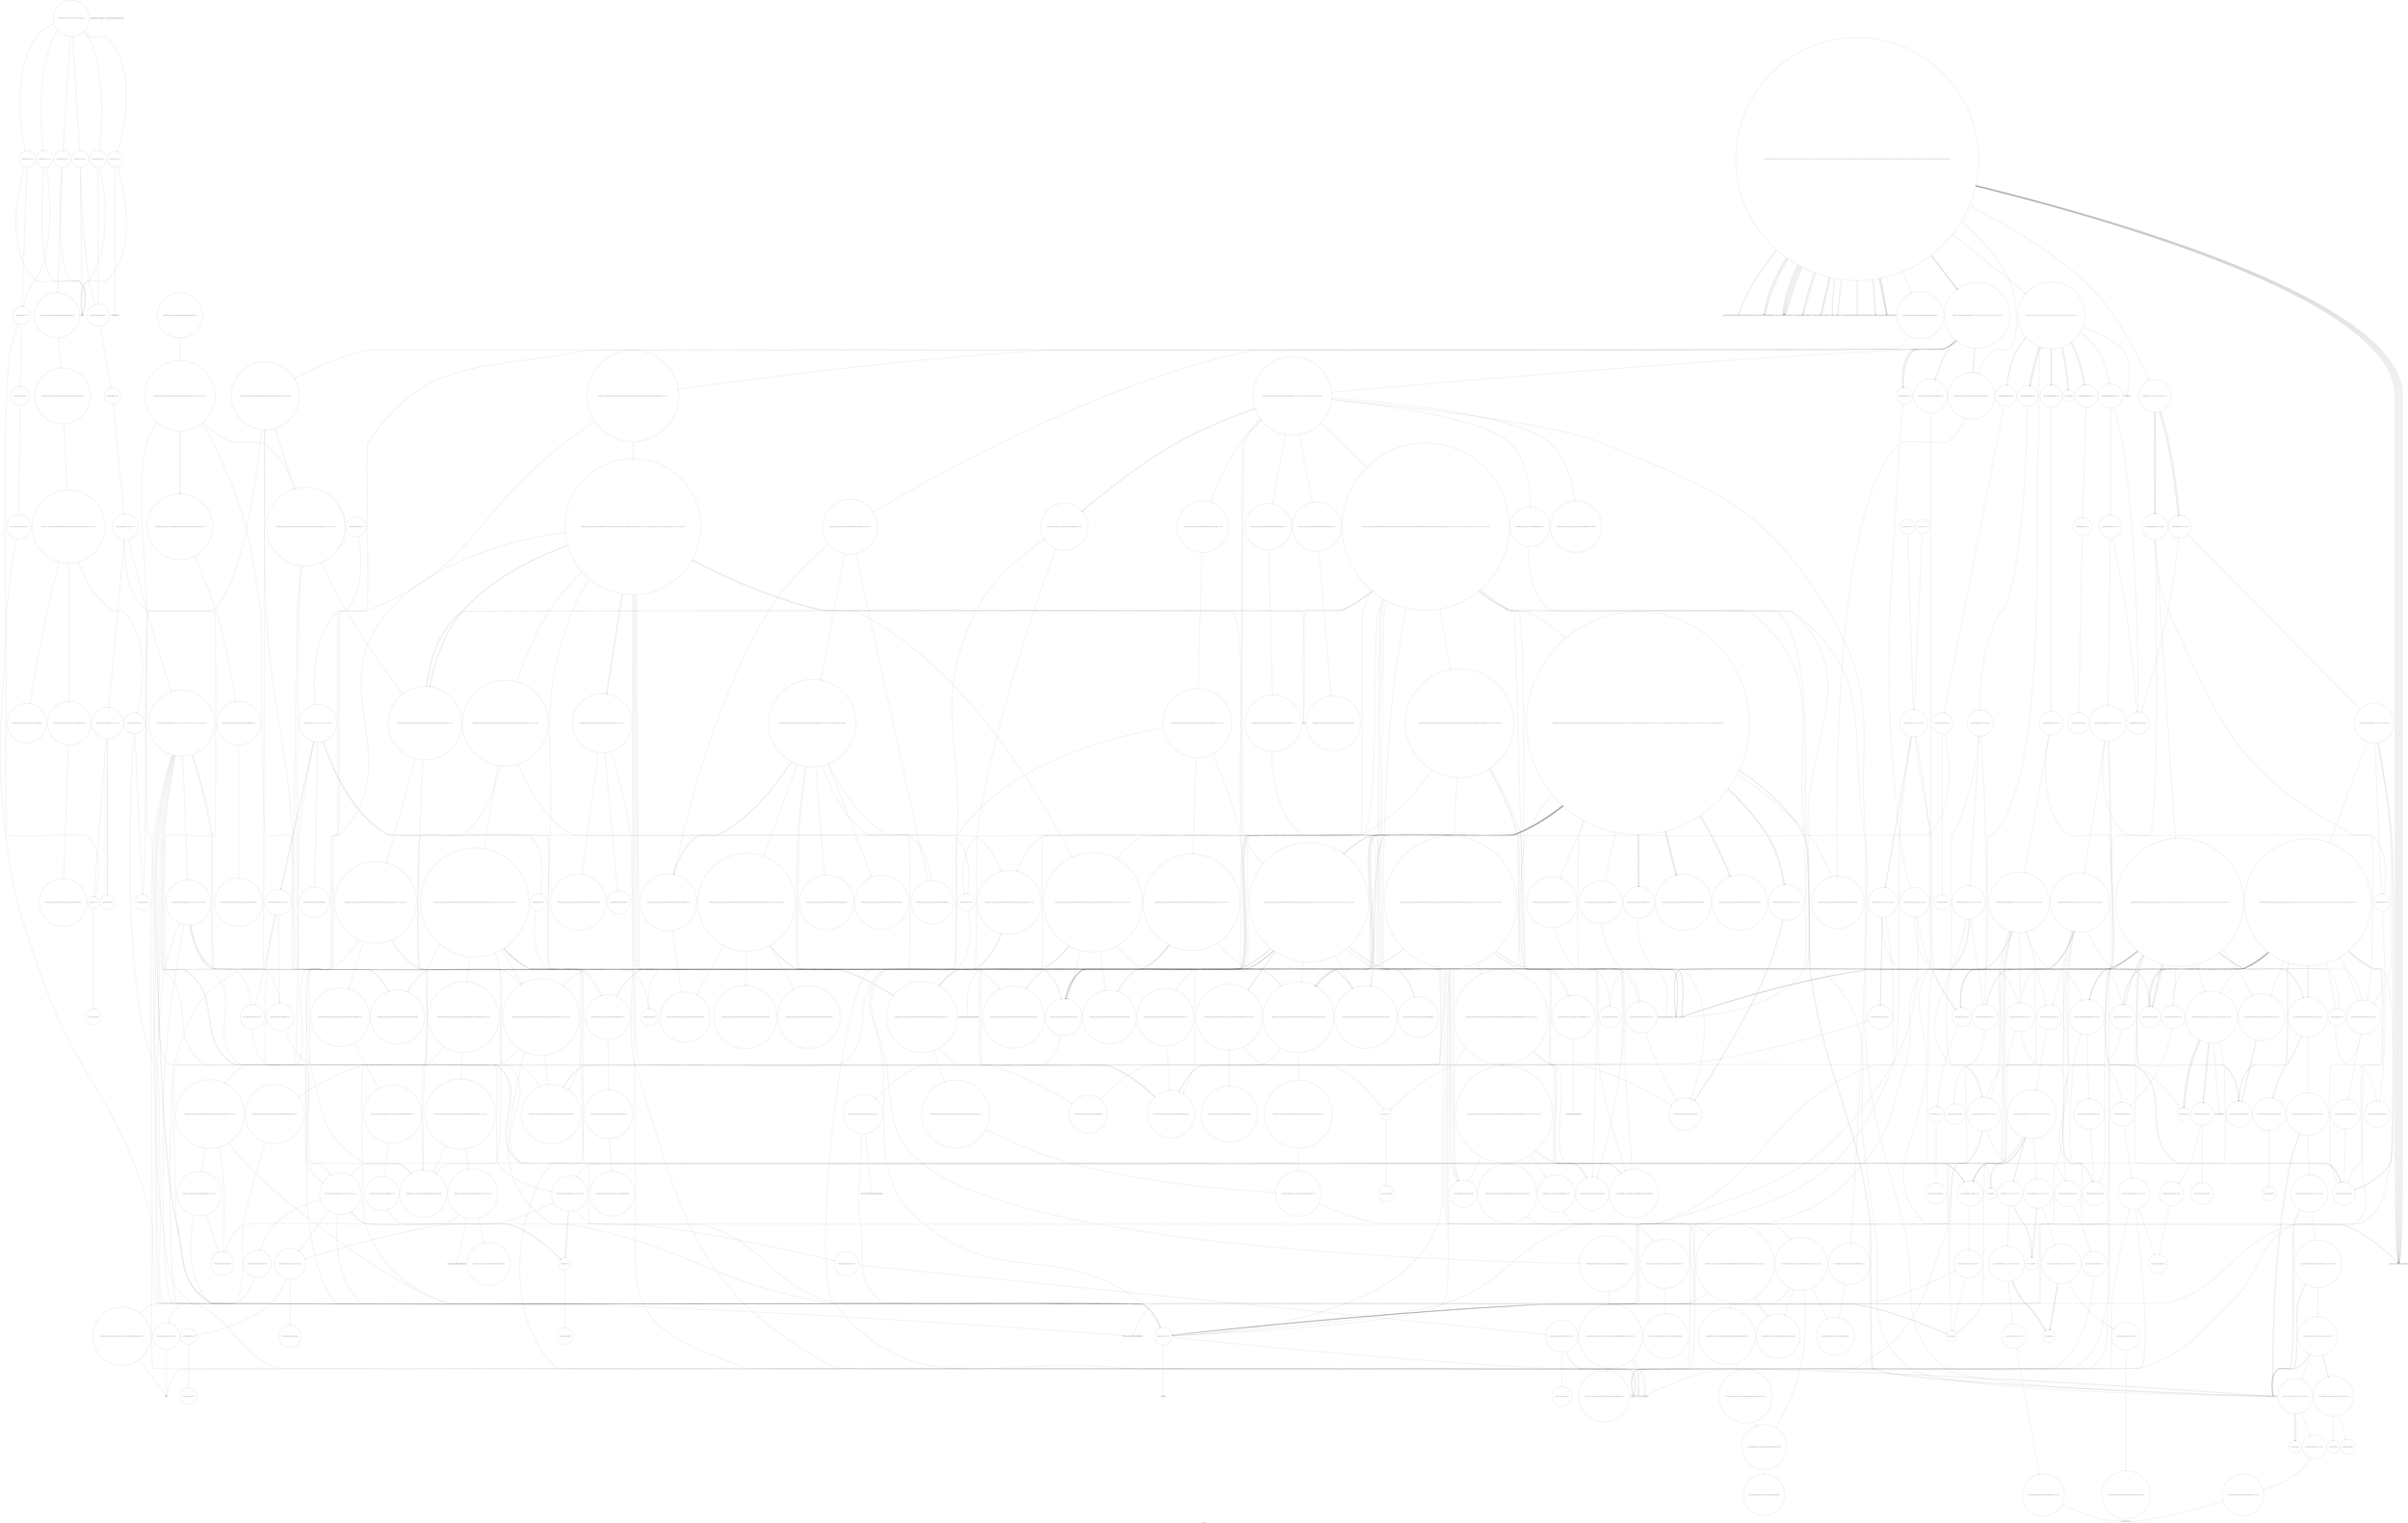 digraph "Call Graph" {
	label="Call Graph";

	Node0x559bb29d2690 [shape=record,shape=circle,label="{__cxx_global_var_init|{<s0>1|<s1>2}}"];
	Node0x559bb29d2690:s0 -> Node0x559bb29d2710[color=black];
	Node0x559bb29d2690:s1 -> Node0x559bb302a850[color=black];
	Node0x559bb3036ab0 [shape=record,shape=Mrecord,label="{_ZSt18_Rb_tree_incrementPSt18_Rb_tree_node_base}"];
	Node0x559bb3032110 [shape=record,shape=circle,label="{_ZNKSt8_Rb_treeINSt7__cxx1112basic_stringIcSt11char_traitsIcESaIcEEESt4pairIKS5_iESt10_Select1stIS8_ESt4lessIS5_ESaIS8_EE8_M_beginEv}"];
	Node0x559bb302bf50 [shape=record,shape=circle,label="{_ZNKSt11_Deque_baseIiSaIiEE20_M_get_map_allocatorEv|{<s0>218|<s1>219}}"];
	Node0x559bb302bf50:s0 -> Node0x559bb302c0d0[color=black];
	Node0x559bb302bf50:s1 -> Node0x559bb302c150[color=black];
	Node0x559bb302add0 [shape=record,shape=circle,label="{_ZNSt5queueIiSt5dequeIiSaIiEEEC2IS2_vEEv|{<s0>22}}"];
	Node0x559bb302add0:s0 -> Node0x559bb302cbd0[color=black];
	Node0x559bb30371b0 [shape=record,shape=circle,label="{_ZNKSt12_Vector_baseIiSaIiEE19_M_get_Tp_allocatorEv}"];
	Node0x559bb302e7f0 [shape=record,shape=circle,label="{_ZStltIcSt11char_traitsIcESaIcEEbRKNSt7__cxx1112basic_stringIT_T0_T1_EESA_|{<s0>375|<s1>376}}"];
	Node0x559bb302e7f0:s0 -> Node0x559bb302e870[color=black];
	Node0x559bb302e7f0:s1 -> Node0x559bb302d470[color=black];
	Node0x559bb302c650 [shape=record,shape=circle,label="{_ZNSt12_Vector_baseIiSaIiEEC2Ev|{<s0>227}}"];
	Node0x559bb302c650:s0 -> Node0x559bb302c6d0[color=black];
	Node0x559bb302b4d0 [shape=record,shape=circle,label="{_ZNKSt3mapINSt7__cxx1112basic_stringIcSt11char_traitsIcESaIcEEEiSt4lessIS5_ESaISt4pairIKS5_iEEE4sizeEv|{<s0>65}}"];
	Node0x559bb302b4d0:s0 -> Node0x559bb302e970[color=black];
	Node0x559bb30378b0 [shape=record,shape=circle,label="{_ZNSt13move_iteratorIPiEC2ES0_}"];
	Node0x559bb302eef0 [shape=record,shape=circle,label="{_ZNSt8_Rb_treeINSt7__cxx1112basic_stringIcSt11char_traitsIcESaIcEEESt4pairIKS5_iESt10_Select1stIS8_ESt4lessIS5_ESaIS8_EE17_M_construct_nodeIJS6_IS5_mEEEEvPSt13_Rb_tree_nodeIS8_EDpOT_|{<s0>425|<s1>426|<s2>427|<s3>428|<s4>429|<s5>430|<s6>431|<s7>432|<s8>433}}"];
	Node0x559bb302eef0:s0 -> Node0x559bb302daf0[color=black];
	Node0x559bb302eef0:s1 -> Node0x559bb302db70[color=black];
	Node0x559bb302eef0:s2 -> Node0x559bb302eaf0[color=black];
	Node0x559bb302eef0:s3 -> Node0x559bb302f0f0[color=black];
	Node0x559bb302eef0:s4 -> Node0x559bb302d4f0[color=black];
	Node0x559bb302eef0:s5 -> Node0x559bb302d9f0[color=black];
	Node0x559bb302eef0:s6 -> Node0x559bb3030810[color=black];
	Node0x559bb302eef0:s7 -> Node0x559bb3030890[color=black];
	Node0x559bb302eef0:s8 -> Node0x559bb302d470[color=black];
	Node0x559bb302cd50 [shape=record,shape=circle,label="{_ZNSt11_Deque_baseIiSaIiEE17_M_initialize_mapEm|{<s0>245|<s1>246|<s2>247|<s3>248|<s4>249|<s5>250|<s6>251|<s7>252|<s8>253|<s9>254|<s10>255|<s11>256}}"];
	Node0x559bb302cd50:s0 -> Node0x559bb302e670[color=black];
	Node0x559bb302cd50:s1 -> Node0x559bb302ce50[color=black];
	Node0x559bb302cd50:s2 -> Node0x559bb3030710[color=black];
	Node0x559bb302cd50:s3 -> Node0x559bb3030790[color=black];
	Node0x559bb302cd50:s4 -> Node0x559bb302d4f0[color=black];
	Node0x559bb302cd50:s5 -> Node0x559bb302e470[color=black];
	Node0x559bb302cd50:s6 -> Node0x559bb3030810[color=black];
	Node0x559bb302cd50:s7 -> Node0x559bb3030890[color=black];
	Node0x559bb302cd50:s8 -> Node0x559bb3030910[color=black];
	Node0x559bb302cd50:s9 -> Node0x559bb3030910[color=black];
	Node0x559bb302cd50:s10 -> Node0x559bb302e670[color=black];
	Node0x559bb302cd50:s11 -> Node0x559bb302d470[color=black];
	Node0x559bb302bbd0 [shape=record,shape=Mrecord,label="{_ZStrsIcSt11char_traitsIcESaIcEERSt13basic_istreamIT_T0_ES7_RNSt7__cxx1112basic_stringIS4_S5_T1_EE}"];
	Node0x559bb302f5f0 [shape=record,shape=circle,label="{_ZNSt4pairIPSt18_Rb_tree_node_baseS1_EC2IRS1_Lb1EEEOT_RKS1_|{<s0>449}}"];
	Node0x559bb302f5f0:s0 -> Node0x559bb302f6f0[color=black];
	Node0x559bb3030c90 [shape=record,shape=circle,label="{_ZNSt16allocator_traitsISaIiEE8allocateERS0_m|{<s0>274}}"];
	Node0x559bb3030c90:s0 -> Node0x559bb3030d10[color=black];
	Node0x559bb302d2f0 [shape=record,shape=circle,label="{_ZNSt15_Rb_tree_headerC2Ev|{<s0>163|<s1>164}}"];
	Node0x559bb302d2f0:s0 -> Node0x559bb302d3f0[color=black];
	Node0x559bb302d2f0:s1 -> Node0x559bb302d470[color=black];
	Node0x559bb302fcf0 [shape=record,shape=circle,label="{_ZNSt8_Rb_treeINSt7__cxx1112basic_stringIcSt11char_traitsIcESaIcEEESt4pairIKS5_iESt10_Select1stIS8_ESt4lessIS5_ESaIS8_EE11lower_boundERS7_|{<s0>472|<s1>473|<s2>474}}"];
	Node0x559bb302fcf0:s0 -> Node0x559bb302d6f0[color=black];
	Node0x559bb302fcf0:s1 -> Node0x559bb302f370[color=black];
	Node0x559bb302fcf0:s2 -> Node0x559bb302fd70[color=black];
	Node0x559bb3031390 [shape=record,shape=circle,label="{_ZSt7forwardIRKiEOT_RNSt16remove_referenceIS2_E4typeE}"];
	Node0x559bb302d9f0 [shape=record,shape=circle,label="{_ZNSt8_Rb_treeINSt7__cxx1112basic_stringIcSt11char_traitsIcESaIcEEESt4pairIKS5_iESt10_Select1stIS8_ESt4lessIS5_ESaIS8_EE11_M_put_nodeEPSt13_Rb_tree_nodeIS8_E|{<s0>183|<s1>184|<s2>185}}"];
	Node0x559bb302d9f0:s0 -> Node0x559bb302daf0[color=black];
	Node0x559bb302d9f0:s1 -> Node0x559bb302ddf0[color=black];
	Node0x559bb302d9f0:s2 -> Node0x559bb302d470[color=black];
	Node0x559bb30303f0 [shape=record,shape=circle,label="{_ZNSt11_Tuple_implILm0EJRKNSt7__cxx1112basic_stringIcSt11char_traitsIcESaIcEEEEEC2EOS8_|{<s0>545|<s1>546|<s2>547|<s3>548}}"];
	Node0x559bb30303f0:s0 -> Node0x559bb3030470[color=black];
	Node0x559bb30303f0:s1 -> Node0x559bb302c450[color=black];
	Node0x559bb30303f0:s2 -> Node0x559bb30304f0[color=black];
	Node0x559bb30303f0:s3 -> Node0x559bb302d470[color=black];
	Node0x559bb3031a90 [shape=record,shape=circle,label="{_ZNSt5dequeIiSaIiEE9push_backEOi|{<s0>331|<s1>332}}"];
	Node0x559bb3031a90:s0 -> Node0x559bb3031b10[color=black];
	Node0x559bb3031a90:s1 -> Node0x559bb3031b90[color=black];
	Node0x559bb302e0f0 [shape=record,shape=circle,label="{_ZNSt5dequeIiSaIiEE15_M_destroy_dataESt15_Deque_iteratorIiRiPiES5_RKS0_}"];
	Node0x559bb29d2710 [shape=record,shape=Mrecord,label="{_ZNSt8ios_base4InitC1Ev}"];
	Node0x559bb3036b30 [shape=record,shape=circle,label="{_ZNSt11_Tuple_implILm0EJRKNSt7__cxx1112basic_stringIcSt11char_traitsIcESaIcEEEEEC2ES7_|{<s0>560}}"];
	Node0x559bb3036b30:s0 -> Node0x559bb30304f0[color=black];
	Node0x559bb3032190 [shape=record,shape=circle,label="{_ZNKSt8_Rb_treeINSt7__cxx1112basic_stringIcSt11char_traitsIcESaIcEEESt4pairIKS5_iESt10_Select1stIS8_ESt4lessIS5_ESaIS8_EE6_M_endEv}"];
	Node0x559bb302bfd0 [shape=record,shape=circle,label="{_ZNSt16allocator_traitsISaIPiEE10deallocateERS1_PS0_m|{<s0>220}}"];
	Node0x559bb302bfd0:s0 -> Node0x559bb302c250[color=black];
	Node0x559bb302ae50 [shape=record,shape=circle,label="{_ZNSt5queueIiSt5dequeIiSaIiEEED2Ev|{<s0>23}}"];
	Node0x559bb302ae50:s0 -> Node0x559bb302e070[color=black];
	Node0x559bb3037230 [shape=record,shape=circle,label="{_ZN9__gnu_cxx17__normal_iteratorIPiSt6vectorIiSaIiEEEC2ERKS1_}"];
	Node0x559bb302e870 [shape=record,shape=Mrecord,label="{_ZNKSt7__cxx1112basic_stringIcSt11char_traitsIcESaIcEE7compareERKS4_}"];
	Node0x559bb302c6d0 [shape=record,shape=circle,label="{_ZNSt12_Vector_baseIiSaIiEE12_Vector_implC2Ev|{<s0>228}}"];
	Node0x559bb302c6d0:s0 -> Node0x559bb302c750[color=black];
	Node0x559bb302b550 [shape=record,shape=circle,label="{_ZNSt6vectorIiSaIiEE5clearEv|{<s0>66}}"];
	Node0x559bb302b550:s0 -> Node0x559bb302e9f0[color=black];
	Node0x559bb3037930 [shape=record,shape=circle,label="{_ZNSt6vectorIiSaIiEE17_M_realloc_insertIJRKiEEEvN9__gnu_cxx17__normal_iteratorIPiS1_EEDpOT_|{<s0>632|<s1>633|<s2>634|<s3>635|<s4>636|<s5>637|<s6>638|<s7>639|<s8>640|<s9>641|<s10>642|<s11>643|<s12>644|<s13>645|<s14>646|<s15>647|<s16>648|<s17>649|<s18>650|<s19>651|<s20>652|<s21>653|<s22>654}}"];
	Node0x559bb3037930:s0 -> Node0x559bb3036d30[color=black];
	Node0x559bb3037930:s1 -> Node0x559bb3036e30[color=black];
	Node0x559bb3037930:s2 -> Node0x559bb3036db0[color=black];
	Node0x559bb3037930:s3 -> Node0x559bb3036eb0[color=black];
	Node0x559bb3037930:s4 -> Node0x559bb3031390[color=black];
	Node0x559bb3037930:s5 -> Node0x559bb3031210[color=black];
	Node0x559bb3037930:s6 -> Node0x559bb3036fb0[color=black];
	Node0x559bb3037930:s7 -> Node0x559bb302c8d0[color=black];
	Node0x559bb3037930:s8 -> Node0x559bb3036f30[color=black];
	Node0x559bb3037930:s9 -> Node0x559bb3036fb0[color=black];
	Node0x559bb3037930:s10 -> Node0x559bb302c8d0[color=black];
	Node0x559bb3037930:s11 -> Node0x559bb3036f30[color=black];
	Node0x559bb3037930:s12 -> Node0x559bb302d4f0[color=black];
	Node0x559bb3037930:s13 -> Node0x559bb3031010[color=black];
	Node0x559bb3037930:s14 -> Node0x559bb3030890[color=black];
	Node0x559bb3037930:s15 -> Node0x559bb302c8d0[color=black];
	Node0x559bb3037930:s16 -> Node0x559bb302c850[color=black];
	Node0x559bb3037930:s17 -> Node0x559bb302cad0[color=black];
	Node0x559bb3037930:s18 -> Node0x559bb3030810[color=black];
	Node0x559bb3037930:s19 -> Node0x559bb302c8d0[color=black];
	Node0x559bb3037930:s20 -> Node0x559bb302c850[color=black];
	Node0x559bb3037930:s21 -> Node0x559bb302cad0[color=black];
	Node0x559bb3037930:s22 -> Node0x559bb302d470[color=black];
	Node0x559bb302ef70 [shape=record,shape=circle,label="{_ZNSt16allocator_traitsISaISt13_Rb_tree_nodeISt4pairIKNSt7__cxx1112basic_stringIcSt11char_traitsIcESaIcEEEiEEEE8allocateERSB_m|{<s0>434}}"];
	Node0x559bb302ef70:s0 -> Node0x559bb302eff0[color=black];
	Node0x559bb302cdd0 [shape=record,shape=circle,label="{_ZNSt15_Deque_iteratorIiRiPiEC2Ev}"];
	Node0x559bb302bc50 [shape=record,shape=Mrecord,label="{_ZNKSt7__cxx1112basic_stringIcSt11char_traitsIcESaIcEE6lengthEv}"];
	Node0x559bb302f670 [shape=record,shape=circle,label="{_ZSt7forwardIRPSt13_Rb_tree_nodeISt4pairIKNSt7__cxx1112basic_stringIcSt11char_traitsIcESaIcEEEiEEEOT_RNSt16remove_referenceISD_E4typeE}"];
	Node0x559bb3030d10 [shape=record,shape=circle,label="{_ZN9__gnu_cxx13new_allocatorIiE8allocateEmPKv|{<s0>275|<s1>276|<s2>277}}"];
	Node0x559bb3030d10:s0 -> Node0x559bb3030d90[color=black];
	Node0x559bb3030d10:s1 -> Node0x559bb3030b10[color=black];
	Node0x559bb3030d10:s2 -> Node0x559bb3030b90[color=black];
	Node0x559bb302d370 [shape=record,shape=circle,label="{_ZN9__gnu_cxx13new_allocatorISt13_Rb_tree_nodeISt4pairIKNSt7__cxx1112basic_stringIcSt11char_traitsIcESaIcEEEiEEEC2Ev}"];
	Node0x559bb302fd70 [shape=record,shape=circle,label="{_ZNSt8_Rb_treeINSt7__cxx1112basic_stringIcSt11char_traitsIcESaIcEEESt4pairIKS5_iESt10_Select1stIS8_ESt4lessIS5_ESaIS8_EE14_M_lower_boundEPSt13_Rb_tree_nodeIS8_EPSt18_Rb_tree_node_baseRS7_|{<s0>475|<s1>476|<s2>477|<s3>478|<s4>479}}"];
	Node0x559bb302fd70:s0 -> Node0x559bb3032390[color=black];
	Node0x559bb302fd70:s1 -> Node0x559bb3032210[color=black];
	Node0x559bb302fd70:s2 -> Node0x559bb302d870[color=black];
	Node0x559bb302fd70:s3 -> Node0x559bb302d7f0[color=black];
	Node0x559bb302fd70:s4 -> Node0x559bb302ed70[color=black];
	Node0x559bb3031410 [shape=record,shape=circle,label="{_ZNSt5dequeIiSaIiEE22_M_reserve_map_at_backEm|{<s0>304}}"];
	Node0x559bb3031410:s0 -> Node0x559bb3031490[color=black];
	Node0x559bb302da70 [shape=record,shape=circle,label="{_ZNSt16allocator_traitsISaISt13_Rb_tree_nodeISt4pairIKNSt7__cxx1112basic_stringIcSt11char_traitsIcESaIcEEEiEEEE7destroyIS9_EEvRSB_PT_|{<s0>186}}"];
	Node0x559bb302da70:s0 -> Node0x559bb302dbf0[color=black];
	Node0x559bb3030470 [shape=record,shape=circle,label="{_ZNSt11_Tuple_implILm0EJRKNSt7__cxx1112basic_stringIcSt11char_traitsIcESaIcEEEEE7_M_headERS8_|{<s0>549}}"];
	Node0x559bb3030470:s0 -> Node0x559bb3030570[color=black];
	Node0x559bb3031b10 [shape=record,shape=circle,label="{_ZSt4moveIRiEONSt16remove_referenceIT_E4typeEOS2_}"];
	Node0x559bb302e170 [shape=record,shape=circle,label="{_ZNSt5dequeIiSaIiEE5beginEv|{<s0>201}}"];
	Node0x559bb302e170:s0 -> Node0x559bb302e370[color=black];
	Node0x559bb302a7d0 [shape=record,shape=Mrecord,label="{_ZNSt8ios_base4InitD1Ev}"];
	Node0x559bb3036bb0 [shape=record,shape=circle,label="{_ZNSt6vectorIiSaIiEE12emplace_backIJiEEEvDpOT_|{<s0>561|<s1>562|<s2>563|<s3>564|<s4>565}}"];
	Node0x559bb3036bb0:s0 -> Node0x559bb3031c90[color=black];
	Node0x559bb3036bb0:s1 -> Node0x559bb3031c10[color=black];
	Node0x559bb3036bb0:s2 -> Node0x559bb3036cb0[color=black];
	Node0x559bb3036bb0:s3 -> Node0x559bb3031c90[color=black];
	Node0x559bb3036bb0:s4 -> Node0x559bb3036c30[color=black];
	Node0x559bb3032210 [shape=record,shape=circle,label="{_ZNKSt4lessINSt7__cxx1112basic_stringIcSt11char_traitsIcESaIcEEEEclERKS5_S8_|{<s0>367}}"];
	Node0x559bb3032210:s0 -> Node0x559bb302e7f0[color=black];
	Node0x559bb302c050 [shape=record,shape=circle,label="{_ZNSaIPiED2Ev|{<s0>221}}"];
	Node0x559bb302c050:s0 -> Node0x559bb302c2d0[color=black];
	Node0x559bb302aed0 [shape=record,shape=circle,label="{__cxx_global_var_init.6|{<s0>24|<s1>25}}"];
	Node0x559bb302aed0:s0 -> Node0x559bb302add0[color=black];
	Node0x559bb302aed0:s1 -> Node0x559bb302a850[color=black];
	Node0x559bb30372b0 [shape=record,shape=circle,label="{_ZSt22__uninitialized_copy_aISt13move_iteratorIPiES1_iET0_T_S4_S3_RSaIT1_E|{<s0>609|<s1>610|<s2>611}}"];
	Node0x559bb30372b0:s0 -> Node0x559bb3032310[color=black];
	Node0x559bb30372b0:s1 -> Node0x559bb3032310[color=black];
	Node0x559bb30372b0:s2 -> Node0x559bb30373b0[color=black];
	Node0x559bb302e8f0 [shape=record,shape=circle,label="{_ZNSt8_Rb_treeINSt7__cxx1112basic_stringIcSt11char_traitsIcESaIcEEESt4pairIKS5_iESt10_Select1stIS8_ESt4lessIS5_ESaIS8_EE8_S_valueEPKSt18_Rb_tree_node_base|{<s0>377}}"];
	Node0x559bb302e8f0:s0 -> Node0x559bb3032690[color=black];
	Node0x559bb302c750 [shape=record,shape=circle,label="{_ZNSaIiEC2Ev|{<s0>229}}"];
	Node0x559bb302c750:s0 -> Node0x559bb302c7d0[color=black];
	Node0x559bb302b5d0 [shape=record,shape=circle,label="{_ZNSt3mapINSt7__cxx1112basic_stringIcSt11char_traitsIcESaIcEEEiSt4lessIS5_ESaISt4pairIKS5_iEEE6insertIS8_IS5_mEEENSt9enable_ifIXsr16is_constructibleISA_T_EE5valueES8_ISt17_Rb_tree_iteratorISA_EbEE4typeEOSG_|{<s0>67|<s1>68}}"];
	Node0x559bb302b5d0:s0 -> Node0x559bb302eaf0[color=black];
	Node0x559bb302b5d0:s1 -> Node0x559bb302ea70[color=black];
	Node0x559bb30379b0 [shape=record,shape=circle,label="{_ZNSt8_Rb_treeINSt7__cxx1112basic_stringIcSt11char_traitsIcESaIcEEESt4pairIKS5_iESt10_Select1stIS8_ESt4lessIS5_ESaIS8_EE5clearEv|{<s0>655|<s1>656|<s2>657|<s3>658}}"];
	Node0x559bb30379b0:s0 -> Node0x559bb302d6f0[color=black];
	Node0x559bb30379b0:s1 -> Node0x559bb302d670[color=black];
	Node0x559bb30379b0:s2 -> Node0x559bb302d3f0[color=black];
	Node0x559bb30379b0:s3 -> Node0x559bb302d470[color=black];
	Node0x559bb302eff0 [shape=record,shape=circle,label="{_ZN9__gnu_cxx13new_allocatorISt13_Rb_tree_nodeISt4pairIKNSt7__cxx1112basic_stringIcSt11char_traitsIcESaIcEEEiEEE8allocateEmPKv|{<s0>435|<s1>436|<s2>437}}"];
	Node0x559bb302eff0:s0 -> Node0x559bb302f070[color=black];
	Node0x559bb302eff0:s1 -> Node0x559bb3030b10[color=black];
	Node0x559bb302eff0:s2 -> Node0x559bb3030b90[color=black];
	Node0x559bb302ce50 [shape=record,shape=circle,label="{_ZSt3maxImERKT_S2_S2_}"];
	Node0x559bb302bcd0 [shape=record,shape=Mrecord,label="{_ZNSt7__cxx1112basic_stringIcSt11char_traitsIcESaIcEEixEm}"];
	Node0x559bb302f6f0 [shape=record,shape=circle,label="{_ZSt7forwardIRPSt18_Rb_tree_node_baseEOT_RNSt16remove_referenceIS3_E4typeE}"];
	Node0x559bb3030d90 [shape=record,shape=circle,label="{_ZNK9__gnu_cxx13new_allocatorIiE8max_sizeEv}"];
	Node0x559bb302d3f0 [shape=record,shape=circle,label="{_ZNSt15_Rb_tree_header8_M_resetEv}"];
	Node0x559bb302fdf0 [shape=record,shape=circle,label="{_ZNSt8_Rb_treeINSt7__cxx1112basic_stringIcSt11char_traitsIcESaIcEEESt4pairIKS5_iESt10_Select1stIS8_ESt4lessIS5_ESaIS8_EE3endEv|{<s0>480}}"];
	Node0x559bb302fdf0:s0 -> Node0x559bb302ed70[color=black];
	Node0x559bb3031490 [shape=record,shape=circle,label="{_ZNSt5dequeIiSaIiEE17_M_reallocate_mapEmb|{<s0>305|<s1>306|<s2>307|<s3>308|<s4>309|<s5>310|<s6>311|<s7>312}}"];
	Node0x559bb3031490:s0 -> Node0x559bb3031510[color=black];
	Node0x559bb3031490:s1 -> Node0x559bb3031590[color=black];
	Node0x559bb3031490:s2 -> Node0x559bb302ce50[color=black];
	Node0x559bb3031490:s3 -> Node0x559bb3030710[color=black];
	Node0x559bb3031490:s4 -> Node0x559bb3031510[color=black];
	Node0x559bb3031490:s5 -> Node0x559bb302e470[color=black];
	Node0x559bb3031490:s6 -> Node0x559bb3030910[color=black];
	Node0x559bb3031490:s7 -> Node0x559bb3030910[color=black];
	Node0x559bb302daf0 [shape=record,shape=circle,label="{_ZNSt8_Rb_treeINSt7__cxx1112basic_stringIcSt11char_traitsIcESaIcEEESt4pairIKS5_iESt10_Select1stIS8_ESt4lessIS5_ESaIS8_EE21_M_get_Node_allocatorEv}"];
	Node0x559bb30304f0 [shape=record,shape=circle,label="{_ZNSt10_Head_baseILm0ERKNSt7__cxx1112basic_stringIcSt11char_traitsIcESaIcEEELb0EEC2ES7_}"];
	Node0x559bb3031b90 [shape=record,shape=circle,label="{_ZNSt5dequeIiSaIiEE12emplace_backIJiEEEvDpOT_|{<s0>333|<s1>334|<s2>335|<s3>336}}"];
	Node0x559bb3031b90:s0 -> Node0x559bb3031c90[color=black];
	Node0x559bb3031b90:s1 -> Node0x559bb3031c10[color=black];
	Node0x559bb3031b90:s2 -> Node0x559bb3031c90[color=black];
	Node0x559bb3031b90:s3 -> Node0x559bb3031d10[color=black];
	Node0x559bb302e1f0 [shape=record,shape=circle,label="{_ZNSt5dequeIiSaIiEE3endEv|{<s0>202}}"];
	Node0x559bb302e1f0:s0 -> Node0x559bb302e370[color=black];
	Node0x559bb302a850 [shape=record,shape=Mrecord,label="{__cxa_atexit}"];
	Node0x559bb3036c30 [shape=record,shape=circle,label="{_ZNSt6vectorIiSaIiEE17_M_realloc_insertIJiEEEvN9__gnu_cxx17__normal_iteratorIPiS1_EEDpOT_|{<s0>566|<s1>567|<s2>568|<s3>569|<s4>570|<s5>571|<s6>572|<s7>573|<s8>574|<s9>575|<s10>576|<s11>577|<s12>578|<s13>579|<s14>580|<s15>581|<s16>582|<s17>583|<s18>584|<s19>585|<s20>586|<s21>587|<s22>588}}"];
	Node0x559bb3036c30:s0 -> Node0x559bb3036d30[color=black];
	Node0x559bb3036c30:s1 -> Node0x559bb3036e30[color=black];
	Node0x559bb3036c30:s2 -> Node0x559bb3036db0[color=black];
	Node0x559bb3036c30:s3 -> Node0x559bb3036eb0[color=black];
	Node0x559bb3036c30:s4 -> Node0x559bb3031c90[color=black];
	Node0x559bb3036c30:s5 -> Node0x559bb3031c10[color=black];
	Node0x559bb3036c30:s6 -> Node0x559bb3036fb0[color=black];
	Node0x559bb3036c30:s7 -> Node0x559bb302c8d0[color=black];
	Node0x559bb3036c30:s8 -> Node0x559bb3036f30[color=black];
	Node0x559bb3036c30:s9 -> Node0x559bb3036fb0[color=black];
	Node0x559bb3036c30:s10 -> Node0x559bb302c8d0[color=black];
	Node0x559bb3036c30:s11 -> Node0x559bb3036f30[color=black];
	Node0x559bb3036c30:s12 -> Node0x559bb302d4f0[color=black];
	Node0x559bb3036c30:s13 -> Node0x559bb3031010[color=black];
	Node0x559bb3036c30:s14 -> Node0x559bb3030890[color=black];
	Node0x559bb3036c30:s15 -> Node0x559bb302c8d0[color=black];
	Node0x559bb3036c30:s16 -> Node0x559bb302c850[color=black];
	Node0x559bb3036c30:s17 -> Node0x559bb302cad0[color=black];
	Node0x559bb3036c30:s18 -> Node0x559bb3030810[color=black];
	Node0x559bb3036c30:s19 -> Node0x559bb302c8d0[color=black];
	Node0x559bb3036c30:s20 -> Node0x559bb302c850[color=black];
	Node0x559bb3036c30:s21 -> Node0x559bb302cad0[color=black];
	Node0x559bb3036c30:s22 -> Node0x559bb302d470[color=black];
	Node0x559bb3032290 [shape=record,shape=circle,label="{_ZNSt8_Rb_treeINSt7__cxx1112basic_stringIcSt11char_traitsIcESaIcEEESt4pairIKS5_iESt10_Select1stIS8_ESt4lessIS5_ESaIS8_EE6_S_keyEPKSt18_Rb_tree_node_base|{<s0>368|<s1>369}}"];
	Node0x559bb3032290:s0 -> Node0x559bb302e8f0[color=black];
	Node0x559bb3032290:s1 -> Node0x559bb3032590[color=black];
	Node0x559bb302c0d0 [shape=record,shape=circle,label="{_ZNKSt11_Deque_baseIiSaIiEE19_M_get_Tp_allocatorEv}"];
	Node0x559bb302af50 [shape=record,shape=circle,label="{_Z5reachii|{<s0>26|<s1>27|<s2>28|<s3>29|<s4>30|<s5>31|<s6>32|<s7>33|<s8>34|<s9>35|<s10>36|<s11>37|<s12>38|<s13>39|<s14>40|<s15>41|<s16>42|<s17>43}}"];
	Node0x559bb302af50:s0 -> Node0x559bb302afd0[color=black];
	Node0x559bb302af50:s1 -> Node0x559bb302b050[color=black];
	Node0x559bb302af50:s2 -> Node0x559bb302afd0[color=black];
	Node0x559bb302af50:s3 -> Node0x559bb302b050[color=black];
	Node0x559bb302af50:s4 -> Node0x559bb302b0d0[color=black];
	Node0x559bb302af50:s5 -> Node0x559bb302b150[color=black];
	Node0x559bb302af50:s6 -> Node0x559bb302b1d0[color=black];
	Node0x559bb302af50:s7 -> Node0x559bb302afd0[color=black];
	Node0x559bb302af50:s8 -> Node0x559bb302b250[color=black];
	Node0x559bb302af50:s9 -> Node0x559bb302b050[color=black];
	Node0x559bb302af50:s10 -> Node0x559bb302b250[color=black];
	Node0x559bb302af50:s11 -> Node0x559bb302b050[color=black];
	Node0x559bb302af50:s12 -> Node0x559bb302b2d0[color=black];
	Node0x559bb302af50:s13 -> Node0x559bb302b350[color=black];
	Node0x559bb302af50:s14 -> Node0x559bb302b350[color=black];
	Node0x559bb302af50:s15 -> Node0x559bb302b350[color=black];
	Node0x559bb302af50:s16 -> Node0x559bb302b0d0[color=black];
	Node0x559bb302af50:s17 -> Node0x559bb302b0d0[color=black];
	Node0x559bb3037330 [shape=record,shape=circle,label="{_ZSt32__make_move_if_noexcept_iteratorIiSt13move_iteratorIPiEET0_PT_|{<s0>612}}"];
	Node0x559bb3037330:s0 -> Node0x559bb30378b0[color=black];
	Node0x559bb302e970 [shape=record,shape=circle,label="{_ZNKSt8_Rb_treeINSt7__cxx1112basic_stringIcSt11char_traitsIcESaIcEEESt4pairIKS5_iESt10_Select1stIS8_ESt4lessIS5_ESaIS8_EE4sizeEv}"];
	Node0x559bb302c7d0 [shape=record,shape=circle,label="{_ZN9__gnu_cxx13new_allocatorIiEC2Ev}"];
	Node0x559bb302b650 [shape=record,shape=circle,label="{_ZSt9make_pairIRKNSt7__cxx1112basic_stringIcSt11char_traitsIcESaIcEEEmESt4pairINSt17__decay_and_stripIT_E6__typeENS9_IT0_E6__typeEEOSA_OSD_|{<s0>69|<s1>70|<s2>71}}"];
	Node0x559bb302b650:s0 -> Node0x559bb302c450[color=black];
	Node0x559bb302b650:s1 -> Node0x559bb302c4d0[color=black];
	Node0x559bb302b650:s2 -> Node0x559bb302c550[color=black];
	Node0x559bb3037a30 [shape=record,shape=circle,label="{_GLOBAL__sub_I_MRain_2_1.cpp|{<s0>659|<s1>660|<s2>661|<s3>662|<s4>663|<s5>664}}"];
	Node0x559bb3037a30:s0 -> Node0x559bb29d2690[color=black];
	Node0x559bb3037a30:s1 -> Node0x559bb302a8d0[color=black];
	Node0x559bb3037a30:s2 -> Node0x559bb302aad0[color=black];
	Node0x559bb3037a30:s3 -> Node0x559bb302abd0[color=black];
	Node0x559bb3037a30:s4 -> Node0x559bb302ad50[color=black];
	Node0x559bb3037a30:s5 -> Node0x559bb302aed0[color=black];
	Node0x559bb302f070 [shape=record,shape=circle,label="{_ZNK9__gnu_cxx13new_allocatorISt13_Rb_tree_nodeISt4pairIKNSt7__cxx1112basic_stringIcSt11char_traitsIcESaIcEEEiEEE8max_sizeEv}"];
	Node0x559bb3030710 [shape=record,shape=circle,label="{_ZNSt11_Deque_baseIiSaIiEE15_M_allocate_mapEm|{<s0>257|<s1>258|<s2>259|<s3>260}}"];
	Node0x559bb3030710:s0 -> Node0x559bb302bf50[color=black];
	Node0x559bb3030710:s1 -> Node0x559bb3030990[color=black];
	Node0x559bb3030710:s2 -> Node0x559bb302c050[color=black];
	Node0x559bb3030710:s3 -> Node0x559bb302c050[color=black];
	Node0x559bb302bd50 [shape=record,shape=Mrecord,label="{_ZNSt7__cxx1112basic_stringIcSt11char_traitsIcESaIcEEpLEc}"];
	Node0x559bb302f770 [shape=record,shape=Mrecord,label="{_ZSt18_Rb_tree_decrementPSt18_Rb_tree_node_base}"];
	Node0x559bb3030e10 [shape=record,shape=circle,label="{_ZNSt15_Deque_iteratorIiRiPiE14_S_buffer_sizeEv|{<s0>278|<s1>279}}"];
	Node0x559bb3030e10:s0 -> Node0x559bb302e670[color=black];
	Node0x559bb3030e10:s1 -> Node0x559bb302d470[color=black];
	Node0x559bb302d470 [shape=record,shape=circle,label="{__clang_call_terminate|{<s0>165|<s1>166}}"];
	Node0x559bb302d470:s0 -> Node0x559bb302d4f0[color=black];
	Node0x559bb302d470:s1 -> Node0x559bb302d570[color=black];
	Node0x559bb302fe70 [shape=record,shape=circle,label="{_ZNKSt8_Rb_treeINSt7__cxx1112basic_stringIcSt11char_traitsIcESaIcEEESt4pairIKS5_iESt10_Select1stIS8_ESt4lessIS5_ESaIS8_EE8key_compEv}"];
	Node0x559bb3031510 [shape=record,shape=circle,label="{_ZSt4copyIPPiS1_ET0_T_S3_S2_|{<s0>313|<s1>314|<s2>315}}"];
	Node0x559bb3031510:s0 -> Node0x559bb3031690[color=black];
	Node0x559bb3031510:s1 -> Node0x559bb3031690[color=black];
	Node0x559bb3031510:s2 -> Node0x559bb3031610[color=black];
	Node0x559bb302db70 [shape=record,shape=circle,label="{_ZNSt13_Rb_tree_nodeISt4pairIKNSt7__cxx1112basic_stringIcSt11char_traitsIcESaIcEEEiEE9_M_valptrEv|{<s0>187}}"];
	Node0x559bb302db70:s0 -> Node0x559bb302dcf0[color=black];
	Node0x559bb3030570 [shape=record,shape=circle,label="{_ZNSt10_Head_baseILm0ERKNSt7__cxx1112basic_stringIcSt11char_traitsIcESaIcEEELb0EE7_M_headERS8_}"];
	Node0x559bb3031c10 [shape=record,shape=circle,label="{_ZNSt16allocator_traitsISaIiEE9constructIiJiEEEvRS0_PT_DpOT0_|{<s0>337|<s1>338}}"];
	Node0x559bb3031c10:s0 -> Node0x559bb3031c90[color=black];
	Node0x559bb3031c10:s1 -> Node0x559bb3031d90[color=black];
	Node0x559bb302e270 [shape=record,shape=circle,label="{_ZNSt11_Deque_baseIiSaIiEE19_M_get_Tp_allocatorEv}"];
	Node0x559bb302a8d0 [shape=record,shape=circle,label="{__cxx_global_var_init.1|{<s0>3|<s1>4}}"];
	Node0x559bb302a8d0:s0 -> Node0x559bb302a950[color=black];
	Node0x559bb302a8d0:s1 -> Node0x559bb302a850[color=black];
	Node0x559bb3036cb0 [shape=record,shape=circle,label="{_ZNSt6vectorIiSaIiEE3endEv|{<s0>589}}"];
	Node0x559bb3036cb0:s0 -> Node0x559bb3037230[color=black];
	Node0x559bb3032310 [shape=record,shape=Mrecord,label="{llvm.memcpy.p0i8.p0i8.i64}"];
	Node0x559bb302c150 [shape=record,shape=circle,label="{_ZNSaIPiEC2IiEERKSaIT_E|{<s0>222}}"];
	Node0x559bb302c150:s0 -> Node0x559bb302c1d0[color=black];
	Node0x559bb302afd0 [shape=record,shape=circle,label="{_ZNKSt5queueIiSt5dequeIiSaIiEEE5emptyEv|{<s0>44}}"];
	Node0x559bb302afd0:s0 -> Node0x559bb3030e90[color=black];
	Node0x559bb30373b0 [shape=record,shape=circle,label="{_ZSt18uninitialized_copyISt13move_iteratorIPiES1_ET0_T_S4_S3_|{<s0>613|<s1>614|<s2>615}}"];
	Node0x559bb30373b0:s0 -> Node0x559bb3032310[color=black];
	Node0x559bb30373b0:s1 -> Node0x559bb3032310[color=black];
	Node0x559bb30373b0:s2 -> Node0x559bb3037430[color=black];
	Node0x559bb302e9f0 [shape=record,shape=circle,label="{_ZNSt6vectorIiSaIiEE15_M_erase_at_endEPi|{<s0>378|<s1>379|<s2>380}}"];
	Node0x559bb302e9f0:s0 -> Node0x559bb302c8d0[color=black];
	Node0x559bb302e9f0:s1 -> Node0x559bb302c850[color=black];
	Node0x559bb302e9f0:s2 -> Node0x559bb302d470[color=black];
	Node0x559bb302c850 [shape=record,shape=circle,label="{_ZSt8_DestroyIPiiEvT_S1_RSaIT0_E|{<s0>230}}"];
	Node0x559bb302c850:s0 -> Node0x559bb302c9d0[color=black];
	Node0x559bb302b6d0 [shape=record,shape=Mrecord,label="{__gxx_personality_v0}"];
	Node0x559bb302f0f0 [shape=record,shape=circle,label="{_ZNSt16allocator_traitsISaISt13_Rb_tree_nodeISt4pairIKNSt7__cxx1112basic_stringIcSt11char_traitsIcESaIcEEEiEEEE9constructIS9_JS1_IS7_mEEEEvRSB_PT_DpOT0_|{<s0>438|<s1>439}}"];
	Node0x559bb302f0f0:s0 -> Node0x559bb302eaf0[color=black];
	Node0x559bb302f0f0:s1 -> Node0x559bb302f170[color=black];
	Node0x559bb3030790 [shape=record,shape=circle,label="{_ZNSt11_Deque_baseIiSaIiEE15_M_create_nodesEPPiS3_|{<s0>261|<s1>262|<s2>263|<s3>264|<s4>265|<s5>266}}"];
	Node0x559bb3030790:s0 -> Node0x559bb3030c10[color=black];
	Node0x559bb3030790:s1 -> Node0x559bb302d4f0[color=black];
	Node0x559bb3030790:s2 -> Node0x559bb302e3f0[color=black];
	Node0x559bb3030790:s3 -> Node0x559bb3030810[color=black];
	Node0x559bb3030790:s4 -> Node0x559bb3030890[color=black];
	Node0x559bb3030790:s5 -> Node0x559bb302d470[color=black];
	Node0x559bb302bdd0 [shape=record,shape=Mrecord,label="{_ZNSt7__cxx1112basic_stringIcSt11char_traitsIcESaIcEED1Ev}"];
	Node0x559bb302f7f0 [shape=record,shape=Mrecord,label="{_ZSt29_Rb_tree_insert_and_rebalancebPSt18_Rb_tree_node_baseS0_RS_}"];
	Node0x559bb3030e90 [shape=record,shape=circle,label="{_ZNKSt5dequeIiSaIiEE5emptyEv|{<s0>280}}"];
	Node0x559bb3030e90:s0 -> Node0x559bb3030f10[color=black];
	Node0x559bb302d4f0 [shape=record,shape=Mrecord,label="{__cxa_begin_catch}"];
	Node0x559bb302fef0 [shape=record,shape=circle,label="{_ZNSt8_Rb_treeINSt7__cxx1112basic_stringIcSt11char_traitsIcESaIcEEESt4pairIKS5_iESt10_Select1stIS8_ESt4lessIS5_ESaIS8_EE14_M_create_nodeIJRKSt21piecewise_construct_tSt5tupleIJRS7_EESJ_IJEEEEEPSt13_Rb_tree_nodeIS8_EDpOT_|{<s0>481|<s1>482|<s2>483|<s3>484|<s4>485}}"];
	Node0x559bb302fef0:s0 -> Node0x559bb302ee70[color=black];
	Node0x559bb302fef0:s1 -> Node0x559bb302ff70[color=black];
	Node0x559bb302fef0:s2 -> Node0x559bb302fff0[color=black];
	Node0x559bb302fef0:s3 -> Node0x559bb3030070[color=black];
	Node0x559bb302fef0:s4 -> Node0x559bb3030170[color=black];
	Node0x559bb3031590 [shape=record,shape=circle,label="{_ZSt13copy_backwardIPPiS1_ET0_T_S3_S2_|{<s0>316|<s1>317|<s2>318}}"];
	Node0x559bb3031590:s0 -> Node0x559bb3031690[color=black];
	Node0x559bb3031590:s1 -> Node0x559bb3031690[color=black];
	Node0x559bb3031590:s2 -> Node0x559bb3031910[color=black];
	Node0x559bb302dbf0 [shape=record,shape=circle,label="{_ZN9__gnu_cxx13new_allocatorISt13_Rb_tree_nodeISt4pairIKNSt7__cxx1112basic_stringIcSt11char_traitsIcESaIcEEEiEEE7destroyISA_EEvPT_|{<s0>188}}"];
	Node0x559bb302dbf0:s0 -> Node0x559bb302dc70[color=black];
	Node0x559bb30305f0 [shape=record,shape=circle,label="{_ZNSt4pairIKNSt7__cxx1112basic_stringIcSt11char_traitsIcESaIcEEEiEC2IJRS6_EJLm0EEJEJEEERSt5tupleIJDpT_EERSA_IJDpT1_EESt12_Index_tupleIJXspT0_EEESJ_IJXspT2_EEE|{<s0>550|<s1>551|<s2>552}}"];
	Node0x559bb30305f0:s0 -> Node0x559bb3030670[color=black];
	Node0x559bb30305f0:s1 -> Node0x559bb302c450[color=black];
	Node0x559bb30305f0:s2 -> Node0x559bb302c5d0[color=black];
	Node0x559bb3031c90 [shape=record,shape=circle,label="{_ZSt7forwardIiEOT_RNSt16remove_referenceIS0_E4typeE}"];
	Node0x559bb302e2f0 [shape=record,shape=circle,label="{_ZNSt11_Deque_baseIiSaIiEED2Ev|{<s0>203|<s1>204|<s2>205}}"];
	Node0x559bb302e2f0:s0 -> Node0x559bb302e3f0[color=black];
	Node0x559bb302e2f0:s1 -> Node0x559bb302e470[color=black];
	Node0x559bb302e2f0:s2 -> Node0x559bb302e4f0[color=black];
	Node0x559bb302a950 [shape=record,shape=circle,label="{_ZNSt6vectorIiSaIiEEC2Ev|{<s0>5|<s1>6}}"];
	Node0x559bb302a950:s0 -> Node0x559bb302c650[color=black];
	Node0x559bb302a950:s1 -> Node0x559bb302d470[color=black];
	Node0x559bb3036d30 [shape=record,shape=circle,label="{_ZNKSt6vectorIiSaIiEE12_M_check_lenEmPKc|{<s0>590|<s1>591|<s2>592|<s3>593|<s4>594|<s5>595|<s6>596|<s7>597|<s8>598}}"];
	Node0x559bb3036d30:s0 -> Node0x559bb3037030[color=black];
	Node0x559bb3036d30:s1 -> Node0x559bb302b2d0[color=black];
	Node0x559bb3036d30:s2 -> Node0x559bb30370b0[color=black];
	Node0x559bb3036d30:s3 -> Node0x559bb302b2d0[color=black];
	Node0x559bb3036d30:s4 -> Node0x559bb302b2d0[color=black];
	Node0x559bb3036d30:s5 -> Node0x559bb302ce50[color=black];
	Node0x559bb3036d30:s6 -> Node0x559bb302b2d0[color=black];
	Node0x559bb3036d30:s7 -> Node0x559bb3037030[color=black];
	Node0x559bb3036d30:s8 -> Node0x559bb3037030[color=black];
	Node0x559bb3032390 [shape=record,shape=circle,label="{_ZNSt8_Rb_treeINSt7__cxx1112basic_stringIcSt11char_traitsIcESaIcEEESt4pairIKS5_iESt10_Select1stIS8_ESt4lessIS5_ESaIS8_EE6_S_keyEPKSt13_Rb_tree_nodeIS8_E|{<s0>370|<s1>371}}"];
	Node0x559bb3032390:s0 -> Node0x559bb3032610[color=black];
	Node0x559bb3032390:s1 -> Node0x559bb3032590[color=black];
	Node0x559bb302c1d0 [shape=record,shape=circle,label="{_ZN9__gnu_cxx13new_allocatorIPiEC2Ev}"];
	Node0x559bb302b050 [shape=record,shape=circle,label="{_ZNSt5queueIiSt5dequeIiSaIiEEE3popEv|{<s0>45}}"];
	Node0x559bb302b050:s0 -> Node0x559bb3030f90[color=black];
	Node0x559bb3037430 [shape=record,shape=circle,label="{_ZNSt20__uninitialized_copyILb1EE13__uninit_copyISt13move_iteratorIPiES3_EET0_T_S6_S5_|{<s0>616|<s1>617|<s2>618}}"];
	Node0x559bb3037430:s0 -> Node0x559bb3032310[color=black];
	Node0x559bb3037430:s1 -> Node0x559bb3032310[color=black];
	Node0x559bb3037430:s2 -> Node0x559bb30374b0[color=black];
	Node0x559bb302ea70 [shape=record,shape=circle,label="{_ZNSt8_Rb_treeINSt7__cxx1112basic_stringIcSt11char_traitsIcESaIcEEESt4pairIKS5_iESt10_Select1stIS8_ESt4lessIS5_ESaIS8_EE17_M_emplace_uniqueIJS6_IS5_mEEEES6_ISt17_Rb_tree_iteratorIS8_EbEDpOT_|{<s0>381|<s1>382|<s2>383|<s3>384|<s4>385|<s5>386|<s6>387|<s7>388|<s8>389|<s9>390|<s10>391|<s11>392|<s12>393|<s13>394|<s14>395}}"];
	Node0x559bb302ea70:s0 -> Node0x559bb302eaf0[color=black];
	Node0x559bb302ea70:s1 -> Node0x559bb302eb70[color=black];
	Node0x559bb302ea70:s2 -> Node0x559bb3032390[color=black];
	Node0x559bb302ea70:s3 -> Node0x559bb302ebf0[color=black];
	Node0x559bb302ea70:s4 -> Node0x559bb302ec70[color=black];
	Node0x559bb302ea70:s5 -> Node0x559bb302ecf0[color=black];
	Node0x559bb302ea70:s6 -> Node0x559bb302d4f0[color=black];
	Node0x559bb302ea70:s7 -> Node0x559bb302d8f0[color=black];
	Node0x559bb302ea70:s8 -> Node0x559bb3030810[color=black];
	Node0x559bb302ea70:s9 -> Node0x559bb302d8f0[color=black];
	Node0x559bb302ea70:s10 -> Node0x559bb302ed70[color=black];
	Node0x559bb302ea70:s11 -> Node0x559bb302ecf0[color=black];
	Node0x559bb302ea70:s12 -> Node0x559bb3030890[color=black];
	Node0x559bb302ea70:s13 -> Node0x559bb302edf0[color=black];
	Node0x559bb302ea70:s14 -> Node0x559bb302d470[color=black];
	Node0x559bb302c8d0 [shape=record,shape=circle,label="{_ZNSt12_Vector_baseIiSaIiEE19_M_get_Tp_allocatorEv}"];
	Node0x559bb302b750 [shape=record,shape=circle,label="{_ZNSt4pairINSt7__cxx1112basic_stringIcSt11char_traitsIcESaIcEEEmED2Ev|{<s0>72}}"];
	Node0x559bb302b750:s0 -> Node0x559bb302bdd0[color=black];
	Node0x559bb302f170 [shape=record,shape=circle,label="{_ZN9__gnu_cxx13new_allocatorISt13_Rb_tree_nodeISt4pairIKNSt7__cxx1112basic_stringIcSt11char_traitsIcESaIcEEEiEEE9constructISA_JS2_IS8_mEEEEvPT_DpOT0_|{<s0>440|<s1>441}}"];
	Node0x559bb302f170:s0 -> Node0x559bb302eaf0[color=black];
	Node0x559bb302f170:s1 -> Node0x559bb302f1f0[color=black];
	Node0x559bb3030810 [shape=record,shape=Mrecord,label="{__cxa_rethrow}"];
	Node0x559bb302be50 [shape=record,shape=Mrecord,label="{_ZStlsISt11char_traitsIcEERSt13basic_ostreamIcT_ES5_PKc}"];
	Node0x559bb302f870 [shape=record,shape=circle,label="{_ZSt7forwardISt17_Rb_tree_iteratorISt4pairIKNSt7__cxx1112basic_stringIcSt11char_traitsIcESaIcEEEiEEEOT_RNSt16remove_referenceISB_E4typeE}"];
	Node0x559bb3030f10 [shape=record,shape=circle,label="{_ZSteqIiRiPiEbRKSt15_Deque_iteratorIT_T0_T1_ES8_}"];
	Node0x559bb302d570 [shape=record,shape=Mrecord,label="{_ZSt9terminatev}"];
	Node0x559bb302ff70 [shape=record,shape=circle,label="{_ZSt7forwardIRKSt21piecewise_construct_tEOT_RNSt16remove_referenceIS3_E4typeE}"];
	Node0x559bb3031610 [shape=record,shape=circle,label="{_ZSt14__copy_move_a2ILb0EPPiS1_ET1_T0_S3_S2_|{<s0>319|<s1>320|<s2>321|<s3>322}}"];
	Node0x559bb3031610:s0 -> Node0x559bb3031790[color=black];
	Node0x559bb3031610:s1 -> Node0x559bb3031790[color=black];
	Node0x559bb3031610:s2 -> Node0x559bb3031790[color=black];
	Node0x559bb3031610:s3 -> Node0x559bb3031710[color=black];
	Node0x559bb302dc70 [shape=record,shape=circle,label="{_ZNSt4pairIKNSt7__cxx1112basic_stringIcSt11char_traitsIcESaIcEEEiED2Ev|{<s0>189}}"];
	Node0x559bb302dc70:s0 -> Node0x559bb302bdd0[color=black];
	Node0x559bb3030670 [shape=record,shape=circle,label="{_ZSt3getILm0EJRKNSt7__cxx1112basic_stringIcSt11char_traitsIcESaIcEEEEERNSt13tuple_elementIXT_ESt5tupleIJDpT0_EEE4typeERSC_|{<s0>553}}"];
	Node0x559bb3030670:s0 -> Node0x559bb3036730[color=black];
	Node0x559bb3031d10 [shape=record,shape=circle,label="{_ZNSt5dequeIiSaIiEE16_M_push_back_auxIJiEEEvDpOT_|{<s0>339|<s1>340|<s2>341|<s3>342|<s4>343|<s5>344|<s6>345|<s7>346|<s8>347|<s9>348}}"];
	Node0x559bb3031d10:s0 -> Node0x559bb3031410[color=black];
	Node0x559bb3031d10:s1 -> Node0x559bb3030c10[color=black];
	Node0x559bb3031d10:s2 -> Node0x559bb3031c90[color=black];
	Node0x559bb3031d10:s3 -> Node0x559bb3031c10[color=black];
	Node0x559bb3031d10:s4 -> Node0x559bb3030910[color=black];
	Node0x559bb3031d10:s5 -> Node0x559bb302d4f0[color=black];
	Node0x559bb3031d10:s6 -> Node0x559bb302e570[color=black];
	Node0x559bb3031d10:s7 -> Node0x559bb3030810[color=black];
	Node0x559bb3031d10:s8 -> Node0x559bb3030890[color=black];
	Node0x559bb3031d10:s9 -> Node0x559bb302d470[color=black];
	Node0x559bb302e370 [shape=record,shape=circle,label="{_ZNSt15_Deque_iteratorIiRiPiEC2ERKS2_}"];
	Node0x559bb302a9d0 [shape=record,shape=circle,label="{__cxx_global_array_dtor|{<s0>7}}"];
	Node0x559bb302a9d0:s0 -> Node0x559bb302aa50[color=black];
	Node0x559bb3036db0 [shape=record,shape=circle,label="{_ZN9__gnu_cxxmiIPiSt6vectorIiSaIiEEEENS_17__normal_iteratorIT_T0_E15difference_typeERKS8_SB_|{<s0>599|<s1>600}}"];
	Node0x559bb3036db0:s0 -> Node0x559bb3036fb0[color=black];
	Node0x559bb3036db0:s1 -> Node0x559bb3036fb0[color=black];
	Node0x559bb3032410 [shape=record,shape=circle,label="{_ZNSt8_Rb_treeINSt7__cxx1112basic_stringIcSt11char_traitsIcESaIcEEESt4pairIKS5_iESt10_Select1stIS8_ESt4lessIS5_ESaIS8_EE7_S_leftEPKSt18_Rb_tree_node_base}"];
	Node0x559bb302c250 [shape=record,shape=circle,label="{_ZN9__gnu_cxx13new_allocatorIPiE10deallocateEPS1_m|{<s0>223}}"];
	Node0x559bb302c250:s0 -> Node0x559bb302def0[color=black];
	Node0x559bb302b0d0 [shape=record,shape=circle,label="{_ZNSt5queueIiSt5dequeIiSaIiEEE4pushERKi|{<s0>46}}"];
	Node0x559bb302b0d0:s0 -> Node0x559bb3031190[color=black];
	Node0x559bb30374b0 [shape=record,shape=circle,label="{_ZSt4copyISt13move_iteratorIPiES1_ET0_T_S4_S3_|{<s0>619|<s1>620|<s2>621|<s3>622|<s4>623}}"];
	Node0x559bb30374b0:s0 -> Node0x559bb3032310[color=black];
	Node0x559bb30374b0:s1 -> Node0x559bb30375b0[color=black];
	Node0x559bb30374b0:s2 -> Node0x559bb3032310[color=black];
	Node0x559bb30374b0:s3 -> Node0x559bb30375b0[color=black];
	Node0x559bb30374b0:s4 -> Node0x559bb3037530[color=black];
	Node0x559bb302eaf0 [shape=record,shape=circle,label="{_ZSt7forwardISt4pairINSt7__cxx1112basic_stringIcSt11char_traitsIcESaIcEEEmEEOT_RNSt16remove_referenceIS8_E4typeE}"];
	Node0x559bb302c950 [shape=record,shape=circle,label="{_ZNSt12_Vector_baseIiSaIiEED2Ev|{<s0>231|<s1>232|<s2>233|<s3>234}}"];
	Node0x559bb302c950:s0 -> Node0x559bb302cad0[color=black];
	Node0x559bb302c950:s1 -> Node0x559bb302cb50[color=black];
	Node0x559bb302c950:s2 -> Node0x559bb302cb50[color=black];
	Node0x559bb302c950:s3 -> Node0x559bb302d470[color=black];
	Node0x559bb302b7d0 [shape=record,shape=circle,label="{_ZNSt3mapINSt7__cxx1112basic_stringIcSt11char_traitsIcESaIcEEEiSt4lessIS5_ESaISt4pairIKS5_iEEEixERS9_|{<s0>73|<s1>74|<s2>75|<s3>76|<s4>77|<s5>78|<s6>79|<s7>80|<s8>81|<s9>82|<s10>83}}"];
	Node0x559bb302b7d0:s0 -> Node0x559bb302f970[color=black];
	Node0x559bb302b7d0:s1 -> Node0x559bb302f9f0[color=black];
	Node0x559bb302b7d0:s2 -> Node0x559bb302f3f0[color=black];
	Node0x559bb302b7d0:s3 -> Node0x559bb302fa70[color=black];
	Node0x559bb302b7d0:s4 -> Node0x559bb302faf0[color=black];
	Node0x559bb302b7d0:s5 -> Node0x559bb3032210[color=black];
	Node0x559bb302b7d0:s6 -> Node0x559bb302fbf0[color=black];
	Node0x559bb302b7d0:s7 -> Node0x559bb302fc70[color=black];
	Node0x559bb302b7d0:s8 -> Node0x559bb302fb70[color=black];
	Node0x559bb302b7d0:s9 -> Node0x559bb3032310[color=black];
	Node0x559bb302b7d0:s10 -> Node0x559bb302faf0[color=black];
	Node0x559bb302f1f0 [shape=record,shape=circle,label="{_ZNSt4pairIKNSt7__cxx1112basic_stringIcSt11char_traitsIcESaIcEEEiEC2IS5_mLb1EEEOS_IT_T0_E|{<s0>442|<s1>443|<s2>444}}"];
	Node0x559bb302f1f0:s0 -> Node0x559bb302f270[color=black];
	Node0x559bb302f1f0:s1 -> Node0x559bb302f2f0[color=black];
	Node0x559bb302f1f0:s2 -> Node0x559bb302c4d0[color=black];
	Node0x559bb3030890 [shape=record,shape=Mrecord,label="{__cxa_end_catch}"];
	Node0x559bb302cef0 [shape=record,shape=Mrecord,label="{_ZNSolsEi}"];
	Node0x559bb302f8f0 [shape=record,shape=circle,label="{_ZSt7forwardIbEOT_RNSt16remove_referenceIS0_E4typeE}"];
	Node0x559bb3030f90 [shape=record,shape=circle,label="{_ZNSt5dequeIiSaIiEE9pop_frontEv|{<s0>281|<s1>282|<s2>283}}"];
	Node0x559bb3030f90:s0 -> Node0x559bb3031010[color=black];
	Node0x559bb3030f90:s1 -> Node0x559bb3031090[color=black];
	Node0x559bb3030f90:s2 -> Node0x559bb302d470[color=black];
	Node0x559bb302d5f0 [shape=record,shape=circle,label="{_ZNSt8_Rb_treeINSt7__cxx1112basic_stringIcSt11char_traitsIcESaIcEEESt4pairIKS5_iESt10_Select1stIS8_ESt4lessIS5_ESaIS8_EED2Ev|{<s0>167|<s1>168|<s2>169|<s3>170|<s4>171}}"];
	Node0x559bb302d5f0:s0 -> Node0x559bb302d6f0[color=black];
	Node0x559bb302d5f0:s1 -> Node0x559bb302d670[color=black];
	Node0x559bb302d5f0:s2 -> Node0x559bb302d770[color=black];
	Node0x559bb302d5f0:s3 -> Node0x559bb302d770[color=black];
	Node0x559bb302d5f0:s4 -> Node0x559bb302d470[color=black];
	Node0x559bb302fff0 [shape=record,shape=circle,label="{_ZSt7forwardISt5tupleIJRKNSt7__cxx1112basic_stringIcSt11char_traitsIcESaIcEEEEEEOT_RNSt16remove_referenceISA_E4typeE}"];
	Node0x559bb3031690 [shape=record,shape=circle,label="{_ZSt12__miter_baseIPPiET_S2_}"];
	Node0x559bb302dcf0 [shape=record,shape=circle,label="{_ZN9__gnu_cxx16__aligned_membufISt4pairIKNSt7__cxx1112basic_stringIcSt11char_traitsIcESaIcEEEiEE6_M_ptrEv|{<s0>190}}"];
	Node0x559bb302dcf0:s0 -> Node0x559bb302dd70[color=black];
	Node0x559bb3036730 [shape=record,shape=circle,label="{_ZSt12__get_helperILm0ERKNSt7__cxx1112basic_stringIcSt11char_traitsIcESaIcEEEJEERT0_RSt11_Tuple_implIXT_EJS8_DpT1_EE|{<s0>554}}"];
	Node0x559bb3036730:s0 -> Node0x559bb3030470[color=black];
	Node0x559bb3031d90 [shape=record,shape=circle,label="{_ZN9__gnu_cxx13new_allocatorIiE9constructIiJiEEEvPT_DpOT0_|{<s0>349}}"];
	Node0x559bb3031d90:s0 -> Node0x559bb3031c90[color=black];
	Node0x559bb302e3f0 [shape=record,shape=circle,label="{_ZNSt11_Deque_baseIiSaIiEE16_M_destroy_nodesEPPiS3_|{<s0>206}}"];
	Node0x559bb302e3f0:s0 -> Node0x559bb302e570[color=black];
	Node0x559bb302aa50 [shape=record,shape=circle,label="{_ZNSt6vectorIiSaIiEED2Ev|{<s0>8|<s1>9|<s2>10|<s3>11|<s4>12}}"];
	Node0x559bb302aa50:s0 -> Node0x559bb302c8d0[color=black];
	Node0x559bb302aa50:s1 -> Node0x559bb302c850[color=black];
	Node0x559bb302aa50:s2 -> Node0x559bb302c950[color=black];
	Node0x559bb302aa50:s3 -> Node0x559bb302c950[color=black];
	Node0x559bb302aa50:s4 -> Node0x559bb302d470[color=black];
	Node0x559bb3036e30 [shape=record,shape=circle,label="{_ZNSt6vectorIiSaIiEE5beginEv|{<s0>601}}"];
	Node0x559bb3036e30:s0 -> Node0x559bb3037230[color=black];
	Node0x559bb3032490 [shape=record,shape=circle,label="{_ZNSt8_Rb_treeINSt7__cxx1112basic_stringIcSt11char_traitsIcESaIcEEESt4pairIKS5_iESt10_Select1stIS8_ESt4lessIS5_ESaIS8_EE8_S_rightEPKSt18_Rb_tree_node_base}"];
	Node0x559bb302c2d0 [shape=record,shape=circle,label="{_ZN9__gnu_cxx13new_allocatorIPiED2Ev}"];
	Node0x559bb302b150 [shape=record,shape=circle,label="{_ZNSt5queueIiSt5dequeIiSaIiEEE4pushEOi|{<s0>47|<s1>48}}"];
	Node0x559bb302b150:s0 -> Node0x559bb3031b10[color=black];
	Node0x559bb302b150:s1 -> Node0x559bb3031a90[color=black];
	Node0x559bb3037530 [shape=record,shape=circle,label="{_ZSt14__copy_move_a2ILb1EPiS0_ET1_T0_S2_S1_|{<s0>624|<s1>625|<s2>626|<s3>627}}"];
	Node0x559bb3037530:s0 -> Node0x559bb30376b0[color=black];
	Node0x559bb3037530:s1 -> Node0x559bb30376b0[color=black];
	Node0x559bb3037530:s2 -> Node0x559bb30376b0[color=black];
	Node0x559bb3037530:s3 -> Node0x559bb3037630[color=black];
	Node0x559bb302eb70 [shape=record,shape=circle,label="{_ZNSt8_Rb_treeINSt7__cxx1112basic_stringIcSt11char_traitsIcESaIcEEESt4pairIKS5_iESt10_Select1stIS8_ESt4lessIS5_ESaIS8_EE14_M_create_nodeIJS6_IS5_mEEEEPSt13_Rb_tree_nodeIS8_EDpOT_|{<s0>396|<s1>397|<s2>398}}"];
	Node0x559bb302eb70:s0 -> Node0x559bb302ee70[color=black];
	Node0x559bb302eb70:s1 -> Node0x559bb302eaf0[color=black];
	Node0x559bb302eb70:s2 -> Node0x559bb302eef0[color=black];
	Node0x559bb302c9d0 [shape=record,shape=circle,label="{_ZSt8_DestroyIPiEvT_S1_|{<s0>235}}"];
	Node0x559bb302c9d0:s0 -> Node0x559bb302ca50[color=black];
	Node0x559bb302b850 [shape=record,shape=circle,label="{_Z7addedgeiii|{<s0>84|<s1>85|<s2>86|<s3>87|<s4>88|<s5>89|<s6>90|<s7>91}}"];
	Node0x559bb302b850:s0 -> Node0x559bb302b8d0[color=black];
	Node0x559bb302b850:s1 -> Node0x559bb302b950[color=black];
	Node0x559bb302b850:s2 -> Node0x559bb302b8d0[color=black];
	Node0x559bb302b850:s3 -> Node0x559bb302b950[color=black];
	Node0x559bb302b850:s4 -> Node0x559bb302b8d0[color=black];
	Node0x559bb302b850:s5 -> Node0x559bb302b950[color=black];
	Node0x559bb302b850:s6 -> Node0x559bb302b8d0[color=black];
	Node0x559bb302b850:s7 -> Node0x559bb302b950[color=black];
	Node0x559bb302f270 [shape=record,shape=circle,label="{_ZSt7forwardINSt7__cxx1112basic_stringIcSt11char_traitsIcESaIcEEEEOT_RNSt16remove_referenceIS6_E4typeE}"];
	Node0x559bb3030910 [shape=record,shape=circle,label="{_ZNSt15_Deque_iteratorIiRiPiE11_M_set_nodeEPS1_|{<s0>267}}"];
	Node0x559bb3030910:s0 -> Node0x559bb3030e10[color=black];
	Node0x559bb302cf70 [shape=record,shape=Mrecord,label="{_ZNSolsEPFRSoS_E}"];
	Node0x559bb302f970 [shape=record,shape=circle,label="{_ZNSt3mapINSt7__cxx1112basic_stringIcSt11char_traitsIcESaIcEEEiSt4lessIS5_ESaISt4pairIKS5_iEEE11lower_boundERS9_|{<s0>450}}"];
	Node0x559bb302f970:s0 -> Node0x559bb302fcf0[color=black];
	Node0x559bb3031010 [shape=record,shape=circle,label="{_ZNSt16allocator_traitsISaIiEE7destroyIiEEvRS0_PT_|{<s0>284}}"];
	Node0x559bb3031010:s0 -> Node0x559bb3031110[color=black];
	Node0x559bb302d670 [shape=record,shape=circle,label="{_ZNSt8_Rb_treeINSt7__cxx1112basic_stringIcSt11char_traitsIcESaIcEEESt4pairIKS5_iESt10_Select1stIS8_ESt4lessIS5_ESaIS8_EE8_M_eraseEPSt13_Rb_tree_nodeIS8_E|{<s0>172|<s1>173|<s2>174|<s3>175}}"];
	Node0x559bb302d670:s0 -> Node0x559bb302d7f0[color=black];
	Node0x559bb302d670:s1 -> Node0x559bb302d670[color=black];
	Node0x559bb302d670:s2 -> Node0x559bb302d870[color=black];
	Node0x559bb302d670:s3 -> Node0x559bb302d8f0[color=black];
	Node0x559bb3030070 [shape=record,shape=circle,label="{_ZSt7forwardISt5tupleIJEEEOT_RNSt16remove_referenceIS2_E4typeE}"];
	Node0x559bb3031710 [shape=record,shape=circle,label="{_ZSt13__copy_move_aILb0EPPiS1_ET1_T0_S3_S2_|{<s0>323}}"];
	Node0x559bb3031710:s0 -> Node0x559bb3031810[color=black];
	Node0x559bb302dd70 [shape=record,shape=circle,label="{_ZN9__gnu_cxx16__aligned_membufISt4pairIKNSt7__cxx1112basic_stringIcSt11char_traitsIcESaIcEEEiEE7_M_addrEv}"];
	Node0x559bb30367b0 [shape=record,shape=circle,label="{_ZNKSt23_Rb_tree_const_iteratorISt4pairIKNSt7__cxx1112basic_stringIcSt11char_traitsIcESaIcEEEiEE13_M_const_castEv|{<s0>555}}"];
	Node0x559bb30367b0:s0 -> Node0x559bb302ed70[color=black];
	Node0x559bb3031e10 [shape=record,shape=circle,label="{_ZNSt5dequeIiSaIiEE5frontEv|{<s0>350|<s1>351}}"];
	Node0x559bb3031e10:s0 -> Node0x559bb302e170[color=black];
	Node0x559bb3031e10:s1 -> Node0x559bb3031e90[color=black];
	Node0x559bb302e470 [shape=record,shape=circle,label="{_ZNSt11_Deque_baseIiSaIiEE17_M_deallocate_mapEPPim|{<s0>207|<s1>208|<s2>209|<s3>210|<s4>211}}"];
	Node0x559bb302e470:s0 -> Node0x559bb302bf50[color=black];
	Node0x559bb302e470:s1 -> Node0x559bb302bfd0[color=black];
	Node0x559bb302e470:s2 -> Node0x559bb302c050[color=black];
	Node0x559bb302e470:s3 -> Node0x559bb302c050[color=black];
	Node0x559bb302e470:s4 -> Node0x559bb302d470[color=black];
	Node0x559bb302aad0 [shape=record,shape=circle,label="{__cxx_global_var_init.2|{<s0>13|<s1>14}}"];
	Node0x559bb302aad0:s0 -> Node0x559bb302a950[color=black];
	Node0x559bb302aad0:s1 -> Node0x559bb302a850[color=black];
	Node0x559bb3036eb0 [shape=record,shape=circle,label="{_ZNSt12_Vector_baseIiSaIiEE11_M_allocateEm|{<s0>602}}"];
	Node0x559bb3036eb0:s0 -> Node0x559bb3030c90[color=black];
	Node0x559bb3032510 [shape=record,shape=circle,label="{_ZNSt23_Rb_tree_const_iteratorISt4pairIKNSt7__cxx1112basic_stringIcSt11char_traitsIcESaIcEEEiEEC2EPKSt18_Rb_tree_node_base}"];
	Node0x559bb302c350 [shape=record,shape=circle,label="{_ZNSaIiED2Ev|{<s0>224}}"];
	Node0x559bb302c350:s0 -> Node0x559bb302c3d0[color=black];
	Node0x559bb302b1d0 [shape=record,shape=Mrecord,label="{llvm.memset.p0i8.i64}"];
	Node0x559bb30375b0 [shape=record,shape=circle,label="{_ZSt12__miter_baseIPiEDTcl12__miter_basecldtfp_4baseEEESt13move_iteratorIT_E|{<s0>628|<s1>629}}"];
	Node0x559bb30375b0:s0 -> Node0x559bb3037830[color=black];
	Node0x559bb30375b0:s1 -> Node0x559bb30377b0[color=black];
	Node0x559bb302ebf0 [shape=record,shape=circle,label="{_ZNSt8_Rb_treeINSt7__cxx1112basic_stringIcSt11char_traitsIcESaIcEEESt4pairIKS5_iESt10_Select1stIS8_ESt4lessIS5_ESaIS8_EE24_M_get_insert_unique_posERS7_|{<s0>399|<s1>400|<s2>401|<s3>402|<s4>403|<s5>404|<s6>405|<s7>406|<s8>407|<s9>408|<s10>409|<s11>410|<s12>411|<s13>412|<s14>413}}"];
	Node0x559bb302ebf0:s0 -> Node0x559bb302d6f0[color=black];
	Node0x559bb302ebf0:s1 -> Node0x559bb302f370[color=black];
	Node0x559bb302ebf0:s2 -> Node0x559bb3032390[color=black];
	Node0x559bb302ebf0:s3 -> Node0x559bb3032210[color=black];
	Node0x559bb302ebf0:s4 -> Node0x559bb302d870[color=black];
	Node0x559bb302ebf0:s5 -> Node0x559bb302d7f0[color=black];
	Node0x559bb302ebf0:s6 -> Node0x559bb302ed70[color=black];
	Node0x559bb302ebf0:s7 -> Node0x559bb302f470[color=black];
	Node0x559bb302ebf0:s8 -> Node0x559bb302f3f0[color=black];
	Node0x559bb302ebf0:s9 -> Node0x559bb302f4f0[color=black];
	Node0x559bb302ebf0:s10 -> Node0x559bb302f570[color=black];
	Node0x559bb302ebf0:s11 -> Node0x559bb3032290[color=black];
	Node0x559bb302ebf0:s12 -> Node0x559bb3032210[color=black];
	Node0x559bb302ebf0:s13 -> Node0x559bb302f4f0[color=black];
	Node0x559bb302ebf0:s14 -> Node0x559bb302f5f0[color=black];
	Node0x559bb302ca50 [shape=record,shape=circle,label="{_ZNSt12_Destroy_auxILb1EE9__destroyIPiEEvT_S3_}"];
	Node0x559bb302b8d0 [shape=record,shape=circle,label="{_ZNSt6vectorIiSaIiEE9push_backEOi|{<s0>92|<s1>93}}"];
	Node0x559bb302b8d0:s0 -> Node0x559bb3031b10[color=black];
	Node0x559bb302b8d0:s1 -> Node0x559bb3036bb0[color=black];
	Node0x559bb302f2f0 [shape=record,shape=Mrecord,label="{_ZNSt7__cxx1112basic_stringIcSt11char_traitsIcESaIcEEC1EOS4_}"];
	Node0x559bb3030990 [shape=record,shape=circle,label="{_ZNSt16allocator_traitsISaIPiEE8allocateERS1_m|{<s0>268}}"];
	Node0x559bb3030990:s0 -> Node0x559bb3030a10[color=black];
	Node0x559bb302cff0 [shape=record,shape=Mrecord,label="{_ZSt4endlIcSt11char_traitsIcEERSt13basic_ostreamIT_T0_ES6_}"];
	Node0x559bb302f9f0 [shape=record,shape=circle,label="{_ZNSt3mapINSt7__cxx1112basic_stringIcSt11char_traitsIcESaIcEEEiSt4lessIS5_ESaISt4pairIKS5_iEEE3endEv|{<s0>451}}"];
	Node0x559bb302f9f0:s0 -> Node0x559bb302fdf0[color=black];
	Node0x559bb3031090 [shape=record,shape=circle,label="{_ZNSt5dequeIiSaIiEE16_M_pop_front_auxEv|{<s0>285|<s1>286|<s2>287|<s3>288}}"];
	Node0x559bb3031090:s0 -> Node0x559bb302e270[color=black];
	Node0x559bb3031090:s1 -> Node0x559bb3031010[color=black];
	Node0x559bb3031090:s2 -> Node0x559bb302e570[color=black];
	Node0x559bb3031090:s3 -> Node0x559bb3030910[color=black];
	Node0x559bb302d6f0 [shape=record,shape=circle,label="{_ZNSt8_Rb_treeINSt7__cxx1112basic_stringIcSt11char_traitsIcESaIcEEESt4pairIKS5_iESt10_Select1stIS8_ESt4lessIS5_ESaIS8_EE8_M_beginEv}"];
	Node0x559bb30300f0 [shape=record,shape=circle,label="{_ZNSt8_Rb_treeINSt7__cxx1112basic_stringIcSt11char_traitsIcESaIcEEESt4pairIKS5_iESt10_Select1stIS8_ESt4lessIS5_ESaIS8_EE29_M_get_insert_hint_unique_posESt23_Rb_tree_const_iteratorIS8_ERS7_|{<s0>486|<s1>487|<s2>488|<s3>489|<s4>490|<s5>491|<s6>492|<s7>493|<s8>494|<s9>495|<s10>496|<s11>497|<s12>498|<s13>499|<s14>500|<s15>501|<s16>502|<s17>503|<s18>504|<s19>505|<s20>506|<s21>507|<s22>508|<s23>509|<s24>510|<s25>511|<s26>512|<s27>513|<s28>514|<s29>515|<s30>516|<s31>517|<s32>518|<s33>519|<s34>520|<s35>521|<s36>522}}"];
	Node0x559bb30300f0:s0 -> Node0x559bb30367b0[color=black];
	Node0x559bb30300f0:s1 -> Node0x559bb302f370[color=black];
	Node0x559bb30300f0:s2 -> Node0x559bb302e970[color=black];
	Node0x559bb30300f0:s3 -> Node0x559bb3036830[color=black];
	Node0x559bb30300f0:s4 -> Node0x559bb3032290[color=black];
	Node0x559bb30300f0:s5 -> Node0x559bb3032210[color=black];
	Node0x559bb30300f0:s6 -> Node0x559bb3036830[color=black];
	Node0x559bb30300f0:s7 -> Node0x559bb30368b0[color=black];
	Node0x559bb30300f0:s8 -> Node0x559bb302ebf0[color=black];
	Node0x559bb30300f0:s9 -> Node0x559bb3032290[color=black];
	Node0x559bb30300f0:s10 -> Node0x559bb3032210[color=black];
	Node0x559bb30300f0:s11 -> Node0x559bb3032310[color=black];
	Node0x559bb30300f0:s12 -> Node0x559bb3036930[color=black];
	Node0x559bb30300f0:s13 -> Node0x559bb3036930[color=black];
	Node0x559bb30300f0:s14 -> Node0x559bb3036930[color=black];
	Node0x559bb30300f0:s15 -> Node0x559bb30369b0[color=black];
	Node0x559bb30300f0:s16 -> Node0x559bb302f570[color=black];
	Node0x559bb30300f0:s17 -> Node0x559bb3032290[color=black];
	Node0x559bb30300f0:s18 -> Node0x559bb3032210[color=black];
	Node0x559bb30300f0:s19 -> Node0x559bb302d7f0[color=black];
	Node0x559bb30300f0:s20 -> Node0x559bb30368b0[color=black];
	Node0x559bb30300f0:s21 -> Node0x559bb30369b0[color=black];
	Node0x559bb30300f0:s22 -> Node0x559bb302ebf0[color=black];
	Node0x559bb30300f0:s23 -> Node0x559bb3032290[color=black];
	Node0x559bb30300f0:s24 -> Node0x559bb3032210[color=black];
	Node0x559bb30300f0:s25 -> Node0x559bb3032310[color=black];
	Node0x559bb30300f0:s26 -> Node0x559bb3036830[color=black];
	Node0x559bb30300f0:s27 -> Node0x559bb3036830[color=black];
	Node0x559bb30300f0:s28 -> Node0x559bb30368b0[color=black];
	Node0x559bb30300f0:s29 -> Node0x559bb3036a30[color=black];
	Node0x559bb30300f0:s30 -> Node0x559bb3032290[color=black];
	Node0x559bb30300f0:s31 -> Node0x559bb3032210[color=black];
	Node0x559bb30300f0:s32 -> Node0x559bb302d7f0[color=black];
	Node0x559bb30300f0:s33 -> Node0x559bb30368b0[color=black];
	Node0x559bb30300f0:s34 -> Node0x559bb30369b0[color=black];
	Node0x559bb30300f0:s35 -> Node0x559bb302ebf0[color=black];
	Node0x559bb30300f0:s36 -> Node0x559bb302f5f0[color=black];
	Node0x559bb3031790 [shape=record,shape=circle,label="{_ZSt12__niter_baseIPPiET_S2_}"];
	Node0x559bb302ddf0 [shape=record,shape=circle,label="{_ZNSt16allocator_traitsISaISt13_Rb_tree_nodeISt4pairIKNSt7__cxx1112basic_stringIcSt11char_traitsIcESaIcEEEiEEEE10deallocateERSB_PSA_m|{<s0>191}}"];
	Node0x559bb302ddf0:s0 -> Node0x559bb302de70[color=black];
	Node0x559bb3036830 [shape=record,shape=circle,label="{_ZNSt8_Rb_treeINSt7__cxx1112basic_stringIcSt11char_traitsIcESaIcEEESt4pairIKS5_iESt10_Select1stIS8_ESt4lessIS5_ESaIS8_EE12_M_rightmostEv}"];
	Node0x559bb3031e90 [shape=record,shape=circle,label="{_ZNKSt15_Deque_iteratorIiRiPiEdeEv}"];
	Node0x559bb302e4f0 [shape=record,shape=circle,label="{_ZNSt11_Deque_baseIiSaIiEE11_Deque_implD2Ev|{<s0>212}}"];
	Node0x559bb302e4f0:s0 -> Node0x559bb302c350[color=black];
	Node0x559bb302ab50 [shape=record,shape=circle,label="{__cxx_global_array_dtor.3|{<s0>15}}"];
	Node0x559bb302ab50:s0 -> Node0x559bb302aa50[color=black];
	Node0x559bb3036f30 [shape=record,shape=circle,label="{_ZSt34__uninitialized_move_if_noexcept_aIPiS0_SaIiEET0_T_S3_S2_RT1_|{<s0>603|<s1>604|<s2>605}}"];
	Node0x559bb3036f30:s0 -> Node0x559bb3037330[color=black];
	Node0x559bb3036f30:s1 -> Node0x559bb3037330[color=black];
	Node0x559bb3036f30:s2 -> Node0x559bb30372b0[color=black];
	Node0x559bb3032590 [shape=record,shape=circle,label="{_ZNKSt10_Select1stISt4pairIKNSt7__cxx1112basic_stringIcSt11char_traitsIcESaIcEEEiEEclERKS8_}"];
	Node0x559bb302c3d0 [shape=record,shape=circle,label="{_ZN9__gnu_cxx13new_allocatorIiED2Ev}"];
	Node0x559bb302b250 [shape=record,shape=circle,label="{_ZNSt5queueIiSt5dequeIiSaIiEEE5frontEv|{<s0>49}}"];
	Node0x559bb302b250:s0 -> Node0x559bb3031e10[color=black];
	Node0x559bb3037630 [shape=record,shape=circle,label="{_ZSt13__copy_move_aILb1EPiS0_ET1_T0_S2_S1_|{<s0>630}}"];
	Node0x559bb3037630:s0 -> Node0x559bb3037730[color=black];
	Node0x559bb302ec70 [shape=record,shape=circle,label="{_ZNSt8_Rb_treeINSt7__cxx1112basic_stringIcSt11char_traitsIcESaIcEEESt4pairIKS5_iESt10_Select1stIS8_ESt4lessIS5_ESaIS8_EE14_M_insert_nodeEPSt18_Rb_tree_node_baseSG_PSt13_Rb_tree_nodeIS8_E|{<s0>414|<s1>415|<s2>416|<s3>417|<s4>418|<s5>419}}"];
	Node0x559bb302ec70:s0 -> Node0x559bb302f370[color=black];
	Node0x559bb302ec70:s1 -> Node0x559bb3032390[color=black];
	Node0x559bb302ec70:s2 -> Node0x559bb3032290[color=black];
	Node0x559bb302ec70:s3 -> Node0x559bb3032210[color=black];
	Node0x559bb302ec70:s4 -> Node0x559bb302f7f0[color=black];
	Node0x559bb302ec70:s5 -> Node0x559bb302ed70[color=black];
	Node0x559bb302cad0 [shape=record,shape=circle,label="{_ZNSt12_Vector_baseIiSaIiEE13_M_deallocateEPim|{<s0>236}}"];
	Node0x559bb302cad0:s0 -> Node0x559bb302e5f0[color=black];
	Node0x559bb302b950 [shape=record,shape=circle,label="{_ZNSt6vectorIiSaIiEE9push_backERKi|{<s0>94|<s1>95|<s2>96}}"];
	Node0x559bb302b950:s0 -> Node0x559bb3031210[color=black];
	Node0x559bb302b950:s1 -> Node0x559bb3036cb0[color=black];
	Node0x559bb302b950:s2 -> Node0x559bb3037930[color=black];
	Node0x559bb302f370 [shape=record,shape=circle,label="{_ZNSt8_Rb_treeINSt7__cxx1112basic_stringIcSt11char_traitsIcESaIcEEESt4pairIKS5_iESt10_Select1stIS8_ESt4lessIS5_ESaIS8_EE6_M_endEv}"];
	Node0x559bb3030a10 [shape=record,shape=circle,label="{_ZN9__gnu_cxx13new_allocatorIPiE8allocateEmPKv|{<s0>269|<s1>270|<s2>271}}"];
	Node0x559bb3030a10:s0 -> Node0x559bb3030a90[color=black];
	Node0x559bb3030a10:s1 -> Node0x559bb3030b10[color=black];
	Node0x559bb3030a10:s2 -> Node0x559bb3030b90[color=black];
	Node0x559bb302d070 [shape=record,shape=Mrecord,label="{_ZStlsIcSt11char_traitsIcESaIcEERSt13basic_ostreamIT_T0_ES7_RKNSt7__cxx1112basic_stringIS4_S5_T1_EE}"];
	Node0x559bb302fa70 [shape=record,shape=circle,label="{_ZNKSt3mapINSt7__cxx1112basic_stringIcSt11char_traitsIcESaIcEEEiSt4lessIS5_ESaISt4pairIKS5_iEEE8key_compEv|{<s0>452}}"];
	Node0x559bb302fa70:s0 -> Node0x559bb302fe70[color=black];
	Node0x559bb3031110 [shape=record,shape=circle,label="{_ZN9__gnu_cxx13new_allocatorIiE7destroyIiEEvPT_}"];
	Node0x559bb302d770 [shape=record,shape=circle,label="{_ZNSt8_Rb_treeINSt7__cxx1112basic_stringIcSt11char_traitsIcESaIcEEESt4pairIKS5_iESt10_Select1stIS8_ESt4lessIS5_ESaIS8_EE13_Rb_tree_implISC_Lb1EED2Ev|{<s0>176}}"];
	Node0x559bb302d770:s0 -> Node0x559bb302df70[color=black];
	Node0x559bb3030170 [shape=record,shape=circle,label="{_ZNSt8_Rb_treeINSt7__cxx1112basic_stringIcSt11char_traitsIcESaIcEEESt4pairIKS5_iESt10_Select1stIS8_ESt4lessIS5_ESaIS8_EE17_M_construct_nodeIJRKSt21piecewise_construct_tSt5tupleIJRS7_EESJ_IJEEEEEvPSt13_Rb_tree_nodeIS8_EDpOT_|{<s0>523|<s1>524|<s2>525|<s3>526|<s4>527|<s5>528|<s6>529|<s7>530|<s8>531|<s9>532|<s10>533}}"];
	Node0x559bb3030170:s0 -> Node0x559bb302daf0[color=black];
	Node0x559bb3030170:s1 -> Node0x559bb302db70[color=black];
	Node0x559bb3030170:s2 -> Node0x559bb302ff70[color=black];
	Node0x559bb3030170:s3 -> Node0x559bb302fff0[color=black];
	Node0x559bb3030170:s4 -> Node0x559bb3030070[color=black];
	Node0x559bb3030170:s5 -> Node0x559bb30301f0[color=black];
	Node0x559bb3030170:s6 -> Node0x559bb302d4f0[color=black];
	Node0x559bb3030170:s7 -> Node0x559bb302d9f0[color=black];
	Node0x559bb3030170:s8 -> Node0x559bb3030810[color=black];
	Node0x559bb3030170:s9 -> Node0x559bb3030890[color=black];
	Node0x559bb3030170:s10 -> Node0x559bb302d470[color=black];
	Node0x559bb3031810 [shape=record,shape=circle,label="{_ZNSt11__copy_moveILb0ELb1ESt26random_access_iterator_tagE8__copy_mIPiEEPT_PKS4_S7_S5_|{<s0>324}}"];
	Node0x559bb3031810:s0 -> Node0x559bb3031890[color=black];
	Node0x559bb302de70 [shape=record,shape=circle,label="{_ZN9__gnu_cxx13new_allocatorISt13_Rb_tree_nodeISt4pairIKNSt7__cxx1112basic_stringIcSt11char_traitsIcESaIcEEEiEEE10deallocateEPSB_m|{<s0>192}}"];
	Node0x559bb302de70:s0 -> Node0x559bb302def0[color=black];
	Node0x559bb30368b0 [shape=record,shape=circle,label="{_ZNSt4pairIPSt18_Rb_tree_node_baseS1_EC2IRS1_Lb1EEERKS1_OT_|{<s0>556}}"];
	Node0x559bb30368b0:s0 -> Node0x559bb302f6f0[color=black];
	Node0x559bb3031f10 [shape=record,shape=circle,label="{_ZNKSt8_Rb_treeINSt7__cxx1112basic_stringIcSt11char_traitsIcESaIcEEESt4pairIKS5_iESt10_Select1stIS8_ESt4lessIS5_ESaIS8_EE4findERS7_|{<s0>352|<s1>353|<s2>354|<s3>355|<s4>356|<s5>357|<s6>358|<s7>359|<s8>360}}"];
	Node0x559bb3031f10:s0 -> Node0x559bb3032110[color=black];
	Node0x559bb3031f10:s1 -> Node0x559bb3032190[color=black];
	Node0x559bb3031f10:s2 -> Node0x559bb3032090[color=black];
	Node0x559bb3031f10:s3 -> Node0x559bb3032010[color=black];
	Node0x559bb3031f10:s4 -> Node0x559bb3031f90[color=black];
	Node0x559bb3031f10:s5 -> Node0x559bb3032290[color=black];
	Node0x559bb3031f10:s6 -> Node0x559bb3032210[color=black];
	Node0x559bb3031f10:s7 -> Node0x559bb3032010[color=black];
	Node0x559bb3031f10:s8 -> Node0x559bb3032310[color=black];
	Node0x559bb302e570 [shape=record,shape=circle,label="{_ZNSt11_Deque_baseIiSaIiEE18_M_deallocate_nodeEPi|{<s0>213|<s1>214|<s2>215}}"];
	Node0x559bb302e570:s0 -> Node0x559bb302e670[color=black];
	Node0x559bb302e570:s1 -> Node0x559bb302e5f0[color=black];
	Node0x559bb302e570:s2 -> Node0x559bb302d470[color=black];
	Node0x559bb302abd0 [shape=record,shape=circle,label="{__cxx_global_var_init.4|{<s0>16|<s1>17}}"];
	Node0x559bb302abd0:s0 -> Node0x559bb302ac50[color=black];
	Node0x559bb302abd0:s1 -> Node0x559bb302a850[color=black];
	Node0x559bb3036fb0 [shape=record,shape=circle,label="{_ZNK9__gnu_cxx17__normal_iteratorIPiSt6vectorIiSaIiEEE4baseEv}"];
	Node0x559bb3032610 [shape=record,shape=circle,label="{_ZNSt8_Rb_treeINSt7__cxx1112basic_stringIcSt11char_traitsIcESaIcEEESt4pairIKS5_iESt10_Select1stIS8_ESt4lessIS5_ESaIS8_EE8_S_valueEPKSt13_Rb_tree_nodeIS8_E|{<s0>372}}"];
	Node0x559bb3032610:s0 -> Node0x559bb3032690[color=black];
	Node0x559bb302c450 [shape=record,shape=circle,label="{_ZSt7forwardIRKNSt7__cxx1112basic_stringIcSt11char_traitsIcESaIcEEEEOT_RNSt16remove_referenceIS8_E4typeE}"];
	Node0x559bb302b2d0 [shape=record,shape=circle,label="{_ZNKSt6vectorIiSaIiEE4sizeEv}"];
	Node0x559bb30376b0 [shape=record,shape=circle,label="{_ZSt12__niter_baseIPiET_S1_}"];
	Node0x559bb302ecf0 [shape=record,shape=circle,label="{_ZNSt4pairISt17_Rb_tree_iteratorIS_IKNSt7__cxx1112basic_stringIcSt11char_traitsIcESaIcEEEiEEbEC2IS9_bLb1EEEOT_OT0_|{<s0>420|<s1>421|<s2>422}}"];
	Node0x559bb302ecf0:s0 -> Node0x559bb302f870[color=black];
	Node0x559bb302ecf0:s1 -> Node0x559bb3032310[color=black];
	Node0x559bb302ecf0:s2 -> Node0x559bb302f8f0[color=black];
	Node0x559bb302cb50 [shape=record,shape=circle,label="{_ZNSt12_Vector_baseIiSaIiEE12_Vector_implD2Ev|{<s0>237}}"];
	Node0x559bb302cb50:s0 -> Node0x559bb302c350[color=black];
	Node0x559bb302b9d0 [shape=record,shape=circle,label="{main|{<s0>97|<s1>98|<s2>99|<s3>100|<s4>101|<s5>102|<s6>103|<s7>104|<s8>105|<s9>106|<s10>107|<s11>108|<s12>109|<s13>110|<s14>111|<s15>112|<s16>113|<s17>114|<s18>115|<s19>116|<s20>117|<s21>118|<s22>119|<s23>120|<s24>121|<s25>122|<s26>123|<s27>124|<s28>125|<s29>126|<s30>127|<s31>128|<s32>129|<s33>130|<s34>131|<s35>132|<s36>133|<s37>134|<s38>135|<s39>136|<s40>137|<s41>138|<s42>139|<s43>140|<s44>141|<s45>142|<s46>143|<s47>144|<s48>145|<s49>146|<s50>147|<s51>148|<s52>149|<s53>150|<s54>151|<s55>152|<s56>153|<s57>154|<s58>155|<s59>156}}"];
	Node0x559bb302b9d0:s0 -> Node0x559bb302ba50[color=black];
	Node0x559bb302b9d0:s1 -> Node0x559bb302bad0[color=black];
	Node0x559bb302b9d0:s2 -> Node0x559bb302ba50[color=black];
	Node0x559bb302b9d0:s3 -> Node0x559bb302bb50[color=black];
	Node0x559bb302b9d0:s4 -> Node0x559bb302bb50[color=black];
	Node0x559bb302b9d0:s5 -> Node0x559bb302bb50[color=black];
	Node0x559bb302b9d0:s6 -> Node0x559bb302bbd0[color=black];
	Node0x559bb302b9d0:s7 -> Node0x559bb302bc50[color=black];
	Node0x559bb302b9d0:s8 -> Node0x559bb302bcd0[color=black];
	Node0x559bb302b9d0:s9 -> Node0x559bb302bdd0[color=black];
	Node0x559bb302b9d0:s10 -> Node0x559bb302bdd0[color=black];
	Node0x559bb302b9d0:s11 -> Node0x559bb302bdd0[color=black];
	Node0x559bb302b9d0:s12 -> Node0x559bb302bcd0[color=black];
	Node0x559bb302b9d0:s13 -> Node0x559bb302bd50[color=black];
	Node0x559bb302b9d0:s14 -> Node0x559bb302bc50[color=black];
	Node0x559bb302b9d0:s15 -> Node0x559bb302bcd0[color=black];
	Node0x559bb302b9d0:s16 -> Node0x559bb302bcd0[color=black];
	Node0x559bb302b9d0:s17 -> Node0x559bb302bd50[color=black];
	Node0x559bb302b9d0:s18 -> Node0x559bb302bcd0[color=black];
	Node0x559bb302b9d0:s19 -> Node0x559bb302bc50[color=black];
	Node0x559bb302b9d0:s20 -> Node0x559bb302bcd0[color=black];
	Node0x559bb302b9d0:s21 -> Node0x559bb302b3d0[color=black];
	Node0x559bb302b9d0:s22 -> Node0x559bb302b3d0[color=black];
	Node0x559bb302b9d0:s23 -> Node0x559bb302b850[color=black];
	Node0x559bb302b9d0:s24 -> Node0x559bb302bdd0[color=black];
	Node0x559bb302b9d0:s25 -> Node0x559bb302bdd0[color=black];
	Node0x559bb302b9d0:s26 -> Node0x559bb302bdd0[color=black];
	Node0x559bb302b9d0:s27 -> Node0x559bb302b4d0[color=black];
	Node0x559bb302b9d0:s28 -> Node0x559bb302ba50[color=black];
	Node0x559bb302b9d0:s29 -> Node0x559bb302be50[color=black];
	Node0x559bb302b9d0:s30 -> Node0x559bb302cef0[color=black];
	Node0x559bb302b9d0:s31 -> Node0x559bb302be50[color=black];
	Node0x559bb302b9d0:s32 -> Node0x559bb302cf70[color=black];
	Node0x559bb302b9d0:s33 -> Node0x559bb302bb50[color=black];
	Node0x559bb302b9d0:s34 -> Node0x559bb302bb50[color=black];
	Node0x559bb302b9d0:s35 -> Node0x559bb302bb50[color=black];
	Node0x559bb302b9d0:s36 -> Node0x559bb302bbd0[color=black];
	Node0x559bb302b9d0:s37 -> Node0x559bb302bc50[color=black];
	Node0x559bb302b9d0:s38 -> Node0x559bb302bcd0[color=black];
	Node0x559bb302b9d0:s39 -> Node0x559bb302bdd0[color=black];
	Node0x559bb302b9d0:s40 -> Node0x559bb302bdd0[color=black];
	Node0x559bb302b9d0:s41 -> Node0x559bb302bdd0[color=black];
	Node0x559bb302b9d0:s42 -> Node0x559bb302bcd0[color=black];
	Node0x559bb302b9d0:s43 -> Node0x559bb302bd50[color=black];
	Node0x559bb302b9d0:s44 -> Node0x559bb302bc50[color=black];
	Node0x559bb302b9d0:s45 -> Node0x559bb302bcd0[color=black];
	Node0x559bb302b9d0:s46 -> Node0x559bb302bcd0[color=black];
	Node0x559bb302b9d0:s47 -> Node0x559bb302bd50[color=black];
	Node0x559bb302b9d0:s48 -> Node0x559bb302b3d0[color=black];
	Node0x559bb302b9d0:s49 -> Node0x559bb302b3d0[color=black];
	Node0x559bb302b9d0:s50 -> Node0x559bb302af50[color=black];
	Node0x559bb302b9d0:s51 -> Node0x559bb302d070[color=black];
	Node0x559bb302b9d0:s52 -> Node0x559bb302be50[color=black];
	Node0x559bb302b9d0:s53 -> Node0x559bb302d070[color=black];
	Node0x559bb302b9d0:s54 -> Node0x559bb302be50[color=black];
	Node0x559bb302b9d0:s55 -> Node0x559bb302cef0[color=black];
	Node0x559bb302b9d0:s56 -> Node0x559bb302cf70[color=black];
	Node0x559bb302b9d0:s57 -> Node0x559bb302bdd0[color=black];
	Node0x559bb302b9d0:s58 -> Node0x559bb302bdd0[color=black];
	Node0x559bb302b9d0:s59 -> Node0x559bb302bdd0[color=black];
	Node0x559bb302f3f0 [shape=record,shape=circle,label="{_ZNKSt17_Rb_tree_iteratorISt4pairIKNSt7__cxx1112basic_stringIcSt11char_traitsIcESaIcEEEiEEeqERKS9_}"];
	Node0x559bb3030a90 [shape=record,shape=circle,label="{_ZNK9__gnu_cxx13new_allocatorIPiE8max_sizeEv}"];
	Node0x559bb302d0f0 [shape=record,shape=circle,label="{_ZNSt8_Rb_treeINSt7__cxx1112basic_stringIcSt11char_traitsIcESaIcEEESt4pairIKS5_iESt10_Select1stIS8_ESt4lessIS5_ESaIS8_EEC2Ev|{<s0>158}}"];
	Node0x559bb302d0f0:s0 -> Node0x559bb302d170[color=black];
	Node0x559bb302faf0 [shape=record,shape=circle,label="{_ZNKSt17_Rb_tree_iteratorISt4pairIKNSt7__cxx1112basic_stringIcSt11char_traitsIcESaIcEEEiEEdeEv|{<s0>453|<s1>454}}"];
	Node0x559bb302faf0:s0 -> Node0x559bb302db70[color=black];
	Node0x559bb302faf0:s1 -> Node0x559bb302d470[color=black];
	Node0x559bb3031190 [shape=record,shape=circle,label="{_ZNSt5dequeIiSaIiEE9push_backERKi|{<s0>289|<s1>290}}"];
	Node0x559bb3031190:s0 -> Node0x559bb3031210[color=black];
	Node0x559bb3031190:s1 -> Node0x559bb3031290[color=black];
	Node0x559bb302d7f0 [shape=record,shape=circle,label="{_ZNSt8_Rb_treeINSt7__cxx1112basic_stringIcSt11char_traitsIcESaIcEEESt4pairIKS5_iESt10_Select1stIS8_ESt4lessIS5_ESaIS8_EE8_S_rightEPSt18_Rb_tree_node_base}"];
	Node0x559bb30301f0 [shape=record,shape=circle,label="{_ZNSt16allocator_traitsISaISt13_Rb_tree_nodeISt4pairIKNSt7__cxx1112basic_stringIcSt11char_traitsIcESaIcEEEiEEEE9constructIS9_JRKSt21piecewise_construct_tSt5tupleIJRS8_EESH_IJEEEEEvRSB_PT_DpOT0_|{<s0>534|<s1>535|<s2>536|<s3>537}}"];
	Node0x559bb30301f0:s0 -> Node0x559bb302ff70[color=black];
	Node0x559bb30301f0:s1 -> Node0x559bb302fff0[color=black];
	Node0x559bb30301f0:s2 -> Node0x559bb3030070[color=black];
	Node0x559bb30301f0:s3 -> Node0x559bb3030270[color=black];
	Node0x559bb3031890 [shape=record,shape=Mrecord,label="{llvm.memmove.p0i8.p0i8.i64}"];
	Node0x559bb302def0 [shape=record,shape=Mrecord,label="{_ZdlPv}"];
	Node0x559bb3036930 [shape=record,shape=circle,label="{_ZNSt8_Rb_treeINSt7__cxx1112basic_stringIcSt11char_traitsIcESaIcEEESt4pairIKS5_iESt10_Select1stIS8_ESt4lessIS5_ESaIS8_EE11_M_leftmostEv}"];
	Node0x559bb3031f90 [shape=record,shape=circle,label="{_ZNKSt23_Rb_tree_const_iteratorISt4pairIKNSt7__cxx1112basic_stringIcSt11char_traitsIcESaIcEEEiEEeqERKS9_}"];
	Node0x559bb302e5f0 [shape=record,shape=circle,label="{_ZNSt16allocator_traitsISaIiEE10deallocateERS0_Pim|{<s0>216}}"];
	Node0x559bb302e5f0:s0 -> Node0x559bb302bed0[color=black];
	Node0x559bb302ac50 [shape=record,shape=circle,label="{_ZNSt3mapINSt7__cxx1112basic_stringIcSt11char_traitsIcESaIcEEEiSt4lessIS5_ESaISt4pairIKS5_iEEEC2Ev|{<s0>18}}"];
	Node0x559bb302ac50:s0 -> Node0x559bb302d0f0[color=black];
	Node0x559bb3037030 [shape=record,shape=circle,label="{_ZNKSt6vectorIiSaIiEE8max_sizeEv|{<s0>606|<s1>607}}"];
	Node0x559bb3037030:s0 -> Node0x559bb30371b0[color=black];
	Node0x559bb3037030:s1 -> Node0x559bb3037130[color=black];
	Node0x559bb3032690 [shape=record,shape=circle,label="{_ZNKSt13_Rb_tree_nodeISt4pairIKNSt7__cxx1112basic_stringIcSt11char_traitsIcESaIcEEEiEE9_M_valptrEv|{<s0>373}}"];
	Node0x559bb3032690:s0 -> Node0x559bb302e6f0[color=black];
	Node0x559bb302c4d0 [shape=record,shape=circle,label="{_ZSt7forwardImEOT_RNSt16remove_referenceIS0_E4typeE}"];
	Node0x559bb302b350 [shape=record,shape=circle,label="{_ZNSt6vectorIiSaIiEEixEm}"];
	Node0x559bb3037730 [shape=record,shape=circle,label="{_ZNSt11__copy_moveILb1ELb1ESt26random_access_iterator_tagE8__copy_mIiEEPT_PKS3_S6_S4_|{<s0>631}}"];
	Node0x559bb3037730:s0 -> Node0x559bb3031890[color=black];
	Node0x559bb302ed70 [shape=record,shape=circle,label="{_ZNSt17_Rb_tree_iteratorISt4pairIKNSt7__cxx1112basic_stringIcSt11char_traitsIcESaIcEEEiEEC2EPSt18_Rb_tree_node_base}"];
	Node0x559bb302cbd0 [shape=record,shape=circle,label="{_ZNSt5dequeIiSaIiEEC2Ev|{<s0>238}}"];
	Node0x559bb302cbd0:s0 -> Node0x559bb302cc50[color=black];
	Node0x559bb302ba50 [shape=record,shape=Mrecord,label="{_ZNSirsERi}"];
	Node0x559bb302f470 [shape=record,shape=circle,label="{_ZNSt8_Rb_treeINSt7__cxx1112basic_stringIcSt11char_traitsIcESaIcEEESt4pairIKS5_iESt10_Select1stIS8_ESt4lessIS5_ESaIS8_EE5beginEv|{<s0>445}}"];
	Node0x559bb302f470:s0 -> Node0x559bb302ed70[color=black];
	Node0x559bb3030b10 [shape=record,shape=Mrecord,label="{_ZSt17__throw_bad_allocv}"];
	Node0x559bb302d170 [shape=record,shape=circle,label="{_ZNSt8_Rb_treeINSt7__cxx1112basic_stringIcSt11char_traitsIcESaIcEEESt4pairIKS5_iESt10_Select1stIS8_ESt4lessIS5_ESaIS8_EE13_Rb_tree_implISC_Lb1EEC2Ev|{<s0>159|<s1>160|<s2>161}}"];
	Node0x559bb302d170:s0 -> Node0x559bb302d1f0[color=black];
	Node0x559bb302d170:s1 -> Node0x559bb302d270[color=black];
	Node0x559bb302d170:s2 -> Node0x559bb302d2f0[color=black];
	Node0x559bb302fb70 [shape=record,shape=circle,label="{_ZNSt8_Rb_treeINSt7__cxx1112basic_stringIcSt11char_traitsIcESaIcEEESt4pairIKS5_iESt10_Select1stIS8_ESt4lessIS5_ESaIS8_EE22_M_emplace_hint_uniqueIJRKSt21piecewise_construct_tSt5tupleIJRS7_EESJ_IJEEEEESt17_Rb_tree_iteratorIS8_ESt23_Rb_tree_const_iteratorIS8_EDpOT_|{<s0>455|<s1>456|<s2>457|<s3>458|<s4>459|<s5>460|<s6>461|<s7>462|<s8>463|<s9>464|<s10>465|<s11>466|<s12>467|<s13>468|<s14>469|<s15>470}}"];
	Node0x559bb302fb70:s0 -> Node0x559bb302ff70[color=black];
	Node0x559bb302fb70:s1 -> Node0x559bb302fff0[color=black];
	Node0x559bb302fb70:s2 -> Node0x559bb3030070[color=black];
	Node0x559bb302fb70:s3 -> Node0x559bb302fef0[color=black];
	Node0x559bb302fb70:s4 -> Node0x559bb3032310[color=black];
	Node0x559bb302fb70:s5 -> Node0x559bb3032390[color=black];
	Node0x559bb302fb70:s6 -> Node0x559bb30300f0[color=black];
	Node0x559bb302fb70:s7 -> Node0x559bb302ec70[color=black];
	Node0x559bb302fb70:s8 -> Node0x559bb302d4f0[color=black];
	Node0x559bb302fb70:s9 -> Node0x559bb302d8f0[color=black];
	Node0x559bb302fb70:s10 -> Node0x559bb3030810[color=black];
	Node0x559bb302fb70:s11 -> Node0x559bb302d8f0[color=black];
	Node0x559bb302fb70:s12 -> Node0x559bb302ed70[color=black];
	Node0x559bb302fb70:s13 -> Node0x559bb3030890[color=black];
	Node0x559bb302fb70:s14 -> Node0x559bb302edf0[color=black];
	Node0x559bb302fb70:s15 -> Node0x559bb302d470[color=black];
	Node0x559bb3031210 [shape=record,shape=circle,label="{_ZNSt16allocator_traitsISaIiEE9constructIiJRKiEEEvRS0_PT_DpOT0_|{<s0>291|<s1>292}}"];
	Node0x559bb3031210:s0 -> Node0x559bb3031390[color=black];
	Node0x559bb3031210:s1 -> Node0x559bb3031310[color=black];
	Node0x559bb302d870 [shape=record,shape=circle,label="{_ZNSt8_Rb_treeINSt7__cxx1112basic_stringIcSt11char_traitsIcESaIcEEESt4pairIKS5_iESt10_Select1stIS8_ESt4lessIS5_ESaIS8_EE7_S_leftEPSt18_Rb_tree_node_base}"];
	Node0x559bb3030270 [shape=record,shape=circle,label="{_ZN9__gnu_cxx13new_allocatorISt13_Rb_tree_nodeISt4pairIKNSt7__cxx1112basic_stringIcSt11char_traitsIcESaIcEEEiEEE9constructISA_JRKSt21piecewise_construct_tSt5tupleIJRS9_EESH_IJEEEEEvPT_DpOT0_|{<s0>538|<s1>539|<s2>540|<s3>541|<s4>542}}"];
	Node0x559bb3030270:s0 -> Node0x559bb302ff70[color=black];
	Node0x559bb3030270:s1 -> Node0x559bb302fff0[color=black];
	Node0x559bb3030270:s2 -> Node0x559bb30302f0[color=black];
	Node0x559bb3030270:s3 -> Node0x559bb3030070[color=black];
	Node0x559bb3030270:s4 -> Node0x559bb3030370[color=black];
	Node0x559bb3031910 [shape=record,shape=circle,label="{_ZSt23__copy_move_backward_a2ILb0EPPiS1_ET1_T0_S3_S2_|{<s0>325|<s1>326|<s2>327|<s3>328}}"];
	Node0x559bb3031910:s0 -> Node0x559bb3031790[color=black];
	Node0x559bb3031910:s1 -> Node0x559bb3031790[color=black];
	Node0x559bb3031910:s2 -> Node0x559bb3031790[color=black];
	Node0x559bb3031910:s3 -> Node0x559bb3031990[color=black];
	Node0x559bb302df70 [shape=record,shape=circle,label="{_ZNSaISt13_Rb_tree_nodeISt4pairIKNSt7__cxx1112basic_stringIcSt11char_traitsIcESaIcEEEiEEED2Ev|{<s0>193}}"];
	Node0x559bb302df70:s0 -> Node0x559bb302dff0[color=black];
	Node0x559bb30369b0 [shape=record,shape=circle,label="{_ZNSt4pairIPSt18_Rb_tree_node_baseS1_EC2IRS1_S4_Lb1EEEOT_OT0_|{<s0>557|<s1>558}}"];
	Node0x559bb30369b0:s0 -> Node0x559bb302f6f0[color=black];
	Node0x559bb30369b0:s1 -> Node0x559bb302f6f0[color=black];
	Node0x559bb3032010 [shape=record,shape=circle,label="{_ZNKSt8_Rb_treeINSt7__cxx1112basic_stringIcSt11char_traitsIcESaIcEEESt4pairIKS5_iESt10_Select1stIS8_ESt4lessIS5_ESaIS8_EE3endEv|{<s0>361}}"];
	Node0x559bb3032010:s0 -> Node0x559bb3032510[color=black];
	Node0x559bb302e670 [shape=record,shape=circle,label="{_ZSt16__deque_buf_sizem}"];
	Node0x559bb302acd0 [shape=record,shape=circle,label="{_ZNSt3mapINSt7__cxx1112basic_stringIcSt11char_traitsIcESaIcEEEiSt4lessIS5_ESaISt4pairIKS5_iEEED2Ev|{<s0>19}}"];
	Node0x559bb302acd0:s0 -> Node0x559bb302d5f0[color=black];
	Node0x559bb30370b0 [shape=record,shape=Mrecord,label="{_ZSt20__throw_length_errorPKc}"];
	Node0x559bb302e6f0 [shape=record,shape=circle,label="{_ZNK9__gnu_cxx16__aligned_membufISt4pairIKNSt7__cxx1112basic_stringIcSt11char_traitsIcESaIcEEEiEE6_M_ptrEv|{<s0>374}}"];
	Node0x559bb302e6f0:s0 -> Node0x559bb302e770[color=black];
	Node0x559bb302c550 [shape=record,shape=circle,label="{_ZNSt4pairINSt7__cxx1112basic_stringIcSt11char_traitsIcESaIcEEEmEC2ImLb1EEERKS5_OT_|{<s0>225|<s1>226}}"];
	Node0x559bb302c550:s0 -> Node0x559bb302c5d0[color=black];
	Node0x559bb302c550:s1 -> Node0x559bb302c4d0[color=black];
	Node0x559bb302b3d0 [shape=record,shape=circle,label="{_Z3getRKNSt7__cxx1112basic_stringIcSt11char_traitsIcESaIcEEE|{<s0>50|<s1>51|<s2>52|<s3>53|<s4>54|<s5>55|<s6>56|<s7>57|<s8>58|<s9>59|<s10>60|<s11>61}}"];
	Node0x559bb302b3d0:s0 -> Node0x559bb302b450[color=black];
	Node0x559bb302b3d0:s1 -> Node0x559bb302b4d0[color=black];
	Node0x559bb302b3d0:s2 -> Node0x559bb302b550[color=black];
	Node0x559bb302b3d0:s3 -> Node0x559bb302b550[color=black];
	Node0x559bb302b3d0:s4 -> Node0x559bb302b550[color=black];
	Node0x559bb302b3d0:s5 -> Node0x559bb302b550[color=black];
	Node0x559bb302b3d0:s6 -> Node0x559bb302b4d0[color=black];
	Node0x559bb302b3d0:s7 -> Node0x559bb302b650[color=black];
	Node0x559bb302b3d0:s8 -> Node0x559bb302b5d0[color=black];
	Node0x559bb302b3d0:s9 -> Node0x559bb302b750[color=black];
	Node0x559bb302b3d0:s10 -> Node0x559bb302b750[color=black];
	Node0x559bb302b3d0:s11 -> Node0x559bb302b7d0[color=black];
	Node0x559bb30377b0 [shape=record,shape=circle,label="{_ZSt12__miter_baseIPiET_S1_}"];
	Node0x559bb302edf0 [shape=record,shape=Mrecord,label="{llvm.trap}"];
	Node0x559bb302cc50 [shape=record,shape=circle,label="{_ZNSt11_Deque_baseIiSaIiEEC2Ev|{<s0>239|<s1>240|<s2>241}}"];
	Node0x559bb302cc50:s0 -> Node0x559bb302ccd0[color=black];
	Node0x559bb302cc50:s1 -> Node0x559bb302cd50[color=black];
	Node0x559bb302cc50:s2 -> Node0x559bb302e4f0[color=black];
	Node0x559bb302bad0 [shape=record,shape=circle,label="{_ZNSt3mapINSt7__cxx1112basic_stringIcSt11char_traitsIcESaIcEEEiSt4lessIS5_ESaISt4pairIKS5_iEEE5clearEv|{<s0>157}}"];
	Node0x559bb302bad0:s0 -> Node0x559bb30379b0[color=black];
	Node0x559bb302f4f0 [shape=record,shape=circle,label="{_ZNSt4pairIPSt18_Rb_tree_node_baseS1_EC2IRPSt13_Rb_tree_nodeIS_IKNSt7__cxx1112basic_stringIcSt11char_traitsIcESaIcEEEiEERS1_Lb1EEEOT_OT0_|{<s0>446|<s1>447}}"];
	Node0x559bb302f4f0:s0 -> Node0x559bb302f670[color=black];
	Node0x559bb302f4f0:s1 -> Node0x559bb302f6f0[color=black];
	Node0x559bb3030b90 [shape=record,shape=Mrecord,label="{_Znwm}"];
	Node0x559bb302d1f0 [shape=record,shape=circle,label="{_ZNSaISt13_Rb_tree_nodeISt4pairIKNSt7__cxx1112basic_stringIcSt11char_traitsIcESaIcEEEiEEEC2Ev|{<s0>162}}"];
	Node0x559bb302d1f0:s0 -> Node0x559bb302d370[color=black];
	Node0x559bb302fbf0 [shape=record,shape=circle,label="{_ZNSt23_Rb_tree_const_iteratorISt4pairIKNSt7__cxx1112basic_stringIcSt11char_traitsIcESaIcEEEiEEC2ERKSt17_Rb_tree_iteratorIS8_E}"];
	Node0x559bb3031290 [shape=record,shape=circle,label="{_ZNSt5dequeIiSaIiEE16_M_push_back_auxIJRKiEEEvDpOT_|{<s0>293|<s1>294|<s2>295|<s3>296|<s4>297|<s5>298|<s6>299|<s7>300|<s8>301|<s9>302}}"];
	Node0x559bb3031290:s0 -> Node0x559bb3031410[color=black];
	Node0x559bb3031290:s1 -> Node0x559bb3030c10[color=black];
	Node0x559bb3031290:s2 -> Node0x559bb3031390[color=black];
	Node0x559bb3031290:s3 -> Node0x559bb3031210[color=black];
	Node0x559bb3031290:s4 -> Node0x559bb3030910[color=black];
	Node0x559bb3031290:s5 -> Node0x559bb302d4f0[color=black];
	Node0x559bb3031290:s6 -> Node0x559bb302e570[color=black];
	Node0x559bb3031290:s7 -> Node0x559bb3030810[color=black];
	Node0x559bb3031290:s8 -> Node0x559bb3030890[color=black];
	Node0x559bb3031290:s9 -> Node0x559bb302d470[color=black];
	Node0x559bb302d8f0 [shape=record,shape=circle,label="{_ZNSt8_Rb_treeINSt7__cxx1112basic_stringIcSt11char_traitsIcESaIcEEESt4pairIKS5_iESt10_Select1stIS8_ESt4lessIS5_ESaIS8_EE12_M_drop_nodeEPSt13_Rb_tree_nodeIS8_E|{<s0>177|<s1>178}}"];
	Node0x559bb302d8f0:s0 -> Node0x559bb302d970[color=black];
	Node0x559bb302d8f0:s1 -> Node0x559bb302d9f0[color=black];
	Node0x559bb30302f0 [shape=record,shape=circle,label="{_ZNSt5tupleIJRKNSt7__cxx1112basic_stringIcSt11char_traitsIcESaIcEEEEEC2EOS8_|{<s0>543}}"];
	Node0x559bb30302f0:s0 -> Node0x559bb30303f0[color=black];
	Node0x559bb3031990 [shape=record,shape=circle,label="{_ZSt22__copy_move_backward_aILb0EPPiS1_ET1_T0_S3_S2_|{<s0>329}}"];
	Node0x559bb3031990:s0 -> Node0x559bb3031a10[color=black];
	Node0x559bb302dff0 [shape=record,shape=circle,label="{_ZN9__gnu_cxx13new_allocatorISt13_Rb_tree_nodeISt4pairIKNSt7__cxx1112basic_stringIcSt11char_traitsIcESaIcEEEiEEED2Ev}"];
	Node0x559bb3036a30 [shape=record,shape=circle,label="{_ZNSt17_Rb_tree_iteratorISt4pairIKNSt7__cxx1112basic_stringIcSt11char_traitsIcESaIcEEEiEEppEv|{<s0>559}}"];
	Node0x559bb3036a30:s0 -> Node0x559bb3036ab0[color=black];
	Node0x559bb3032090 [shape=record,shape=circle,label="{_ZNKSt8_Rb_treeINSt7__cxx1112basic_stringIcSt11char_traitsIcESaIcEEESt4pairIKS5_iESt10_Select1stIS8_ESt4lessIS5_ESaIS8_EE14_M_lower_boundEPKSt13_Rb_tree_nodeIS8_EPKSt18_Rb_tree_node_baseRS7_|{<s0>362|<s1>363|<s2>364|<s3>365|<s4>366}}"];
	Node0x559bb3032090:s0 -> Node0x559bb3032390[color=black];
	Node0x559bb3032090:s1 -> Node0x559bb3032210[color=black];
	Node0x559bb3032090:s2 -> Node0x559bb3032410[color=black];
	Node0x559bb3032090:s3 -> Node0x559bb3032490[color=black];
	Node0x559bb3032090:s4 -> Node0x559bb3032510[color=black];
	Node0x559bb302bed0 [shape=record,shape=circle,label="{_ZN9__gnu_cxx13new_allocatorIiE10deallocateEPim|{<s0>217}}"];
	Node0x559bb302bed0:s0 -> Node0x559bb302def0[color=black];
	Node0x559bb302ad50 [shape=record,shape=circle,label="{__cxx_global_var_init.5|{<s0>20|<s1>21}}"];
	Node0x559bb302ad50:s0 -> Node0x559bb302add0[color=black];
	Node0x559bb302ad50:s1 -> Node0x559bb302a850[color=black];
	Node0x559bb3037130 [shape=record,shape=circle,label="{_ZNSt16allocator_traitsISaIiEE8max_sizeERKS0_|{<s0>608}}"];
	Node0x559bb3037130:s0 -> Node0x559bb3030d90[color=black];
	Node0x559bb302e770 [shape=record,shape=circle,label="{_ZNK9__gnu_cxx16__aligned_membufISt4pairIKNSt7__cxx1112basic_stringIcSt11char_traitsIcESaIcEEEiEE7_M_addrEv}"];
	Node0x559bb302c5d0 [shape=record,shape=Mrecord,label="{_ZNSt7__cxx1112basic_stringIcSt11char_traitsIcESaIcEEC1ERKS4_}"];
	Node0x559bb302b450 [shape=record,shape=circle,label="{_ZNKSt3mapINSt7__cxx1112basic_stringIcSt11char_traitsIcESaIcEEEiSt4lessIS5_ESaISt4pairIKS5_iEEE5countERS9_|{<s0>62|<s1>63|<s2>64}}"];
	Node0x559bb302b450:s0 -> Node0x559bb3031f10[color=black];
	Node0x559bb302b450:s1 -> Node0x559bb3032010[color=black];
	Node0x559bb302b450:s2 -> Node0x559bb3031f90[color=black];
	Node0x559bb3037830 [shape=record,shape=circle,label="{_ZNKSt13move_iteratorIPiE4baseEv}"];
	Node0x559bb302ee70 [shape=record,shape=circle,label="{_ZNSt8_Rb_treeINSt7__cxx1112basic_stringIcSt11char_traitsIcESaIcEEESt4pairIKS5_iESt10_Select1stIS8_ESt4lessIS5_ESaIS8_EE11_M_get_nodeEv|{<s0>423|<s1>424}}"];
	Node0x559bb302ee70:s0 -> Node0x559bb302daf0[color=black];
	Node0x559bb302ee70:s1 -> Node0x559bb302ef70[color=black];
	Node0x559bb302ccd0 [shape=record,shape=circle,label="{_ZNSt11_Deque_baseIiSaIiEE11_Deque_implC2Ev|{<s0>242|<s1>243|<s2>244}}"];
	Node0x559bb302ccd0:s0 -> Node0x559bb302c750[color=black];
	Node0x559bb302ccd0:s1 -> Node0x559bb302cdd0[color=black];
	Node0x559bb302ccd0:s2 -> Node0x559bb302cdd0[color=black];
	Node0x559bb302bb50 [shape=record,shape=Mrecord,label="{_ZNSt7__cxx1112basic_stringIcSt11char_traitsIcESaIcEEC1Ev}"];
	Node0x559bb302f570 [shape=record,shape=circle,label="{_ZNSt17_Rb_tree_iteratorISt4pairIKNSt7__cxx1112basic_stringIcSt11char_traitsIcESaIcEEEiEEmmEv|{<s0>448}}"];
	Node0x559bb302f570:s0 -> Node0x559bb302f770[color=black];
	Node0x559bb3030c10 [shape=record,shape=circle,label="{_ZNSt11_Deque_baseIiSaIiEE16_M_allocate_nodeEv|{<s0>272|<s1>273}}"];
	Node0x559bb3030c10:s0 -> Node0x559bb302e670[color=black];
	Node0x559bb3030c10:s1 -> Node0x559bb3030c90[color=black];
	Node0x559bb302d270 [shape=record,shape=circle,label="{_ZNSt20_Rb_tree_key_compareISt4lessINSt7__cxx1112basic_stringIcSt11char_traitsIcESaIcEEEEEC2Ev}"];
	Node0x559bb302fc70 [shape=record,shape=circle,label="{_ZNSt5tupleIJRKNSt7__cxx1112basic_stringIcSt11char_traitsIcESaIcEEEEEC2IvLb1EEES7_|{<s0>471}}"];
	Node0x559bb302fc70:s0 -> Node0x559bb3036b30[color=black];
	Node0x559bb3031310 [shape=record,shape=circle,label="{_ZN9__gnu_cxx13new_allocatorIiE9constructIiJRKiEEEvPT_DpOT0_|{<s0>303}}"];
	Node0x559bb3031310:s0 -> Node0x559bb3031390[color=black];
	Node0x559bb302d970 [shape=record,shape=circle,label="{_ZNSt8_Rb_treeINSt7__cxx1112basic_stringIcSt11char_traitsIcESaIcEEESt4pairIKS5_iESt10_Select1stIS8_ESt4lessIS5_ESaIS8_EE15_M_destroy_nodeEPSt13_Rb_tree_nodeIS8_E|{<s0>179|<s1>180|<s2>181|<s3>182}}"];
	Node0x559bb302d970:s0 -> Node0x559bb302daf0[color=black];
	Node0x559bb302d970:s1 -> Node0x559bb302db70[color=black];
	Node0x559bb302d970:s2 -> Node0x559bb302da70[color=black];
	Node0x559bb302d970:s3 -> Node0x559bb302d470[color=black];
	Node0x559bb3030370 [shape=record,shape=circle,label="{_ZNSt4pairIKNSt7__cxx1112basic_stringIcSt11char_traitsIcESaIcEEEiEC2IJRS6_EJEEESt21piecewise_construct_tSt5tupleIJDpT_EESB_IJDpT0_EE|{<s0>544}}"];
	Node0x559bb3030370:s0 -> Node0x559bb30305f0[color=black];
	Node0x559bb3031a10 [shape=record,shape=circle,label="{_ZNSt20__copy_move_backwardILb0ELb1ESt26random_access_iterator_tagE13__copy_move_bIPiEEPT_PKS4_S7_S5_|{<s0>330}}"];
	Node0x559bb3031a10:s0 -> Node0x559bb3031890[color=black];
	Node0x559bb302e070 [shape=record,shape=circle,label="{_ZNSt5dequeIiSaIiEED2Ev|{<s0>194|<s1>195|<s2>196|<s3>197|<s4>198|<s5>199|<s6>200}}"];
	Node0x559bb302e070:s0 -> Node0x559bb302e170[color=black];
	Node0x559bb302e070:s1 -> Node0x559bb302e1f0[color=black];
	Node0x559bb302e070:s2 -> Node0x559bb302e270[color=black];
	Node0x559bb302e070:s3 -> Node0x559bb302e0f0[color=black];
	Node0x559bb302e070:s4 -> Node0x559bb302e2f0[color=black];
	Node0x559bb302e070:s5 -> Node0x559bb302e2f0[color=black];
	Node0x559bb302e070:s6 -> Node0x559bb302d470[color=black];
}
